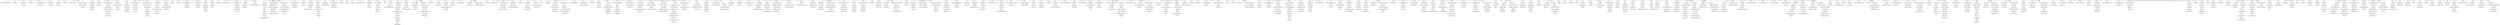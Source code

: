 digraph getAll {
graph[splines="ortho"];
Lista1[label="1",shape="box"];
elemento1[label="Anguiano Longoria y Blanco Asociados"];
Lista1->elemento1;
 elemento1->Lista1;
Lista2[label="2",shape="box"];
elemento2[label="Alcala BeltrÃ¡n S.A."];
Lista2->elemento2;
 elemento2->Lista2;
Lista1->Lista2;
Lista3[label="3",shape="box"];
Lista2->Lista3;
Lista4[label="4",shape="box"];
elemento3[label="Almanza Cavazos Hermanos"];
Lista4->elemento3;
 elemento3->Lista4;
elemento4[label="Alonso y JuÃ¡rez",];
elemento3->elemento4;
 elemento4->elemento3;Lista3->Lista4;
Lista5[label="5",shape="box"];
elemento5[label="Ayala y Esquivel"];
Lista5->elemento5;
 elemento5->Lista5;
Lista4->Lista5;
Lista6[label="6",shape="box"];
Lista5->Lista6;
elemento6[label="Anguiano Longoria y Blanco Asociados"];
Lista6->elemento6;
 elemento6->Lista6;
elemento7[label="Arenas Crespo S.A.",];
elemento6->elemento7;
 elemento7->elemento6;Lista5->Lista6;
Lista7[label="7",shape="box"];
elemento8[label="Almanza Cavazos Hermanos"];
Lista7->elemento8;
 elemento8->Lista7;
elemento9[label="Alonso y JuÃ¡rez",];
elemento8->elemento9;
 elemento9->elemento8;Lista6->Lista7;
Lista8[label="8",shape="box"];
elemento10[label="Alcala BeltrÃ¡n S.A."];
Lista8->elemento10;
 elemento10->Lista8;
elemento11[label="Apodaca y Almonte",];
elemento10->elemento11;
 elemento11->elemento10;Lista7->Lista8;
Lista9[label="9",shape="box"];
Lista8->Lista9;
Lista10[label="10",shape="box"];
elemento12[label="Ayala y Esquivel"];
Lista10->elemento12;
 elemento12->Lista10;
Lista9->Lista10;
Lista11[label="11",shape="box"];
elemento13[label="Almanza Cavazos Hermanos"];
Lista11->elemento13;
 elemento13->Lista11;
Lista10->Lista11;
Lista12[label="12",shape="box"];
Lista11->Lista12;
elemento14[label="Acosta Almaraz y RamÃ­rez Asociados"];
Lista12->elemento14;
 elemento14->Lista12;
Lista11->Lista12;
elemento15[label="Anguiano Longoria y Blanco Asociados",];
elemento14->elemento15;
 elemento15->elemento14;elemento16[label="Arroyo Almanza S.A.",];
elemento15->elemento16;
 elemento16->elemento15;Lista11->Lista12;
Lista13[label="13",shape="box"];
elemento17[label="Alcala BeltrÃ¡n S.A."];
Lista13->elemento17;
 elemento17->Lista13;
elemento18[label="Apodaca y Almonte",];
elemento17->elemento18;
 elemento18->elemento17;elemento19[label="Archuleta y Laboy",];
elemento18->elemento19;
 elemento19->elemento18;elemento20[label="Ayala y Esquivel",];
elemento19->elemento20;
 elemento20->elemento19;Lista12->Lista13;
Lista14[label="14",shape="box"];
elemento21[label="Alonso y JuÃ¡rez"];
Lista14->elemento21;
 elemento21->Lista14;
elemento22[label="Arenas Crespo S.A.",];
elemento21->elemento22;
 elemento22->elemento21;Lista13->Lista14;
Lista15[label="15",shape="box"];
Lista14->Lista15;
Lista16[label="16",shape="box"];
Lista15->Lista16;
elemento23[label="Abeyta JÃ¡quez y Samaniego Asociados"];
Lista16->elemento23;
 elemento23->Lista16;
elemento24[label="Aguilera y Sotelo",];
elemento23->elemento24;
 elemento24->elemento23;elemento25[label="AlarcÃ³n MenÃ©ndez e Hijos",];
elemento24->elemento25;
 elemento25->elemento24;Lista15->Lista16;
elemento26[label="Apodaca Camacho y Pedroza Asociados",];
elemento25->elemento26;
 elemento26->elemento25;elemento27[label="Arenas y Altamirano",];
elemento26->elemento27;
 elemento27->elemento26;elemento28[label="Arreola Abrego S.A.",];
elemento27->elemento28;
 elemento28->elemento27;elemento29[label="Atencio Carrasco S.L.",];
elemento28->elemento29;
 elemento29->elemento28;Lista15->Lista16;
Lista17[label="17",shape="box"];
elemento30[label="Alcala BeltrÃ¡n S.A."];
Lista17->elemento30;
 elemento30->Lista17;
Lista16->Lista17;
elemento31[label="Arevalo Lozano y Ãguilar Asociados",];
elemento30->elemento31;
 elemento31->elemento30;elemento32[label="Arriaga S.A.",];
elemento31->elemento32;
 elemento32->elemento31;elemento33[label="Ayala y Alvarado",];
elemento32->elemento33;
 elemento33->elemento32;Lista16->Lista17;
Lista18[label="18",shape="box"];
elemento34[label="Alba y Puga"];
Lista18->elemento34;
 elemento34->Lista18;
elemento35[label="Alvarado GirÃ³n S.L.",];
elemento34->elemento35;
 elemento35->elemento34;elemento36[label="Apodaca y Almonte",];
elemento35->elemento36;
 elemento36->elemento35;elemento37[label="Archuleta y Laboy",];
elemento36->elemento37;
 elemento37->elemento36;elemento38[label="Arroyo Almanza S.A.",];
elemento37->elemento38;
 elemento38->elemento37;Lista17->Lista18;
Lista19[label="19",shape="box"];
Lista18->Lista19;
elemento39[label="Anguiano Longoria y Blanco Asociados"];
Lista19->elemento39;
 elemento39->Lista19;
elemento40[label="Aparicio y Adorno",];
elemento39->elemento40;
 elemento40->elemento39;elemento41[label="Aponte JuÃ¡rez S.A.",];
elemento40->elemento41;
 elemento41->elemento40;elemento42[label="Arenas Crespo S.A.",];
elemento41->elemento42;
 elemento42->elemento41;elemento43[label="Armas y Romero",];
elemento42->elemento43;
 elemento43->elemento42;Lista18->Lista19;
Lista20[label="20",shape="box"];
Lista19->Lista20;
elemento44[label="Acosta Almaraz y RamÃ­rez Asociados"];
Lista20->elemento44;
 elemento44->Lista20;
Lista19->Lista20;
elemento45[label="Acosta Arreola y Garrido Asociados",];
elemento44->elemento45;
 elemento45->elemento44;elemento46[label="Almanza Cavazos Hermanos",];
elemento45->elemento46;
 elemento46->elemento45;elemento47[label="Alonso y JuÃ¡rez",];
elemento46->elemento47;
 elemento47->elemento46;elemento48[label="Altamirano Corona S.L.",];
elemento47->elemento48;
 elemento48->elemento47;elemento49[label="Arteaga e Hijos",];
elemento48->elemento49;
 elemento49->elemento48;elemento50[label="Ayala y Esquivel",];
elemento49->elemento50;
 elemento50->elemento49;Lista19->Lista20;
Lista21[label="21",shape="box"];
elemento51[label="Almanza Cavazos Hermanos"];
Lista21->elemento51;
 elemento51->Lista21;
elemento52[label="Alonso y JuÃ¡rez",];
elemento51->elemento52;
 elemento52->elemento51;elemento53[label="Apodaca y Almonte",];
elemento52->elemento53;
 elemento53->elemento52;Lista20->Lista21;
elemento54[label="Apodaca Camacho y Pedroza Asociados",];
elemento53->elemento54;
 elemento54->elemento53;elemento55[label="Aponte JuÃ¡rez S.A.",];
elemento54->elemento55;
 elemento55->elemento54;elemento56[label="Arenas Crespo S.A.",];
elemento55->elemento56;
 elemento56->elemento55;Lista20->Lista21;
Lista22[label="22",shape="box"];
elemento57[label="Alcala BeltrÃ¡n S.A."];
Lista22->elemento57;
 elemento57->Lista22;
elemento58[label="Altamirano Corona S.L.",];
elemento57->elemento58;
 elemento58->elemento57;Lista21->Lista22;
elemento59[label="Anguiano Longoria y Blanco Asociados",];
elemento58->elemento59;
 elemento59->elemento58;elemento60[label="Atencio Carrasco S.L.",];
elemento59->elemento60;
 elemento60->elemento59;Lista21->Lista22;
Lista23[label="23",shape="box"];
elemento61[label="Arteaga e Hijos"];
Lista23->elemento61;
 elemento61->Lista23;
Lista22->Lista23;
Lista24[label="24",shape="box"];
elemento62[label="Ayala y Esquivel"];
Lista24->elemento62;
 elemento62->Lista24;
Lista23->Lista24;
Lista25[label="25",shape="box"];
Lista24->Lista25;
elemento63[label="Acosta Almaraz y RamÃ­rez Asociados"];
Lista25->elemento63;
 elemento63->Lista25;
elemento64[label="Archuleta y Laboy",];
elemento63->elemento64;
 elemento64->elemento63;elemento65[label="Arroyo Almanza S.A.",];
elemento64->elemento65;
 elemento65->elemento64;Lista24->Lista25;
Lista26[label="26",shape="box"];
Lista25->Lista26;
elemento66[label="Baca Soria y Alvarez Asociados"];
Lista26->elemento66;
 elemento66->Lista26;
elemento67[label="Borrego LÃ³pez S.L.",];
elemento66->elemento67;
 elemento67->elemento66;elemento68[label="Bustos e Hijos",];
elemento67->elemento68;
 elemento68->elemento67;Lista25->Lista26;
Lista27[label="27",shape="box"];
elemento69[label="Badillo e Hijos"];
Lista27->elemento69;
 elemento69->Lista27;
elemento70[label="BarragÃ¡n y Adorno",];
elemento69->elemento70;
 elemento70->elemento69;elemento71[label="BenavÃ­dez y HolguÃ­n",];
elemento70->elemento71;
 elemento71->elemento70;elemento72[label="Briones Ocampo S.A.",];
elemento71->elemento72;
 elemento72->elemento71;elemento73[label="Bustos S.L.",];
elemento72->elemento73;
 elemento73->elemento72;Lista26->Lista27;
Lista28[label="28",shape="box"];
elemento74[label="Badillo y Montez"];
Lista28->elemento74;
 elemento74->Lista28;
elemento75[label="Barrientos y Rivera",];
elemento74->elemento75;
 elemento75->elemento74;elemento76[label="Bonilla S.L.",];
elemento75->elemento76;
 elemento76->elemento75;Lista27->Lista28;
Lista29[label="29",shape="box"];
elemento77[label="Bustos y LeÃ³n"];
Lista29->elemento77;
 elemento77->Lista29;
Lista28->Lista29;
Lista30[label="30",shape="box"];
elemento78[label="BÃ©tancourt Palacios Hermanos"];
Lista30->elemento78;
 elemento78->Lista30;
Lista29->Lista30;
Lista31[label="31",shape="box"];
Lista30->Lista31;
elemento79[label="Barajas Varela y Negrete Asociados"];
Lista31->elemento79;
 elemento79->Lista31;
elemento80[label="BarragÃ¡n y Adorno",];
elemento79->elemento80;
 elemento80->elemento79;elemento81[label="BaÃ±uelos y Peralta",];
elemento80->elemento81;
 elemento81->elemento80;elemento82[label="BeltrÃ¡n Sevilla e Hijos",];
elemento81->elemento82;
 elemento82->elemento81;elemento83[label="Bustos y LeÃ³n",];
elemento82->elemento83;
 elemento83->elemento82;Lista30->Lista31;
Lista32[label="32",shape="box"];
elemento84[label="Badillo e Hijos"];
Lista32->elemento84;
 elemento84->Lista32;
elemento85[label="Blanco Guardado S.A.",];
elemento84->elemento85;
 elemento85->elemento84;elemento86[label="Borrego LÃ³pez S.L.",];
elemento85->elemento86;
 elemento86->elemento85;Lista31->Lista32;
Lista33[label="33",shape="box"];
elemento87[label="Banda S.L."];
Lista33->elemento87;
 elemento87->Lista33;
Lista32->Lista33;
elemento88[label="BarragÃ¡n VelÃ¡squez y Perea Asociados",];
elemento87->elemento88;
 elemento88->elemento87;Lista32->Lista33;
Lista34[label="34",shape="box"];
elemento89[label="Badillo y Montez"];
Lista34->elemento89;
 elemento89->Lista34;
elemento90[label="Barrientos y Rivera",];
elemento89->elemento90;
 elemento90->elemento89;elemento91[label="Bonilla S.L.",];
elemento90->elemento91;
 elemento91->elemento90;elemento92[label="Burgos S.A.",];
elemento91->elemento92;
 elemento92->elemento91;elemento93[label="Bustos S.L.",];
elemento92->elemento93;
 elemento93->elemento92;elemento94[label="Bustos e Hijos",];
elemento93->elemento94;
 elemento94->elemento93;elemento95[label="BÃ¡ez y Anaya",];
elemento94->elemento95;
 elemento95->elemento94;elemento96[label="BÃ©tancourt Palacios Hermanos",];
elemento95->elemento96;
 elemento96->elemento95;Lista33->Lista34;
Lista35[label="35",shape="box"];
Lista34->Lista35;
elemento97[label="Baca MuÃ±iz y AlcÃ¡ntar Asociados"];
Lista35->elemento97;
 elemento97->Lista35;
Lista34->Lista35;
elemento98[label="Baca Soria y Alvarez Asociados",];
elemento97->elemento98;
 elemento98->elemento97;Lista34->Lista35;
elemento99[label="Becerra RendÃ³n y Blanco Asociados",];
elemento98->elemento99;
 elemento99->elemento98;elemento100[label="BenavÃ­dez y HolguÃ­n",];
elemento99->elemento100;
 elemento100->elemento99;elemento101[label="Briones Ocampo S.A.",];
elemento100->elemento101;
 elemento101->elemento100;Lista34->Lista35;
elemento102[label="Briones Carrero y Duran Asociados",];
elemento101->elemento102;
 elemento102->elemento101;Lista34->Lista35;
Lista36[label="36",shape="box"];
Lista35->Lista36;
elemento103[label="Baca Soria y Alvarez Asociados"];
Lista36->elemento103;
 elemento103->Lista36;
elemento104[label="Badillo y Montez",];
elemento103->elemento104;
 elemento104->elemento103;Lista35->Lista36;
elemento105[label="Barajas Varela y Negrete Asociados",];
elemento104->elemento105;
 elemento105->elemento104;Lista35->Lista36;
elemento106[label="Becerra RendÃ³n y Blanco Asociados",];
elemento105->elemento106;
 elemento106->elemento105;elemento107[label="BeltrÃ¡n Sevilla e Hijos",];
elemento106->elemento107;
 elemento107->elemento106;elemento108[label="BÃ¡ez y Anaya",];
elemento107->elemento108;
 elemento108->elemento107;Lista35->Lista36;
Lista37[label="37",shape="box"];
Lista36->Lista37;
elemento109[label="Baca MuÃ±iz y AlcÃ¡ntar Asociados"];
Lista37->elemento109;
 elemento109->Lista37;
elemento110[label="Barrientos y Rivera",];
elemento109->elemento110;
 elemento110->elemento109;elemento111[label="Briones Ocampo S.A.",];
elemento110->elemento111;
 elemento111->elemento110;Lista36->Lista37;
Lista38[label="38",shape="box"];
elemento112[label="BarragÃ¡n y Adorno"];
Lista38->elemento112;
 elemento112->Lista38;
elemento113[label="Bonilla S.L.",];
elemento112->elemento113;
 elemento113->elemento112;Lista37->Lista38;
Lista39[label="39",shape="box"];
elemento114[label="BaÃ±uelos y Peralta"];
Lista39->elemento114;
 elemento114->Lista39;
elemento115[label="BenavÃ­dez y HolguÃ­n",];
elemento114->elemento115;
 elemento115->elemento114;elemento116[label="Bustos y LeÃ³n",];
elemento115->elemento116;
 elemento116->elemento115;elemento117[label="BÃ©tancourt Palacios Hermanos",];
elemento116->elemento117;
 elemento117->elemento116;Lista38->Lista39;
Lista40[label="40",shape="box"];
elemento118[label="Badillo e Hijos"];
Lista40->elemento118;
 elemento118->Lista40;
elemento119[label="Banda S.L.",];
elemento118->elemento119;
 elemento119->elemento118;elemento120[label="Borrego LÃ³pez S.L.",];
elemento119->elemento120;
 elemento120->elemento119;Lista39->Lista40;
elemento121[label="Briones Carrero y Duran Asociados",];
elemento120->elemento121;
 elemento121->elemento120;elemento122[label="Burgos S.A.",];
elemento121->elemento122;
 elemento122->elemento121;elemento123[label="Bustos S.L.",];
elemento122->elemento123;
 elemento123->elemento122;elemento124[label="Bustos e Hijos",];
elemento123->elemento124;
 elemento124->elemento123;Lista39->Lista40;
Lista41[label="41",shape="box"];
elemento125[label="BarragÃ¡n y Adorno"];
Lista41->elemento125;
 elemento125->Lista41;
elemento126[label="BÃ©tancourt Palacios Hermanos",];
elemento125->elemento126;
 elemento126->elemento125;Lista40->Lista41;
Lista42[label="42",shape="box"];
Lista41->Lista42;
Lista43[label="43",shape="box"];
Lista42->Lista43;
elemento127[label="Baca Soria y Alvarez Asociados"];
Lista43->elemento127;
 elemento127->Lista43;
elemento128[label="Barrientos y Rivera",];
elemento127->elemento128;
 elemento128->elemento127;elemento129[label="BenavÃ­dez y HolguÃ­n",];
elemento128->elemento129;
 elemento129->elemento128;Lista42->Lista43;
Lista44[label="44",shape="box"];
elemento130[label="Bustos e Hijos"];
Lista44->elemento130;
 elemento130->Lista44;
Lista43->Lista44;
Lista45[label="45",shape="box"];
elemento131[label="Bustos y LeÃ³n"];
Lista45->elemento131;
 elemento131->Lista45;
Lista44->Lista45;
Lista46[label="46",shape="box"];
elemento132[label="Bustos e Hijos"];
Lista46->elemento132;
 elemento132->Lista46;
Lista45->Lista46;
Lista47[label="47",shape="box"];
elemento133[label="BÃ©tancourt Palacios Hermanos"];
Lista47->elemento133;
 elemento133->Lista47;
Lista46->Lista47;
Lista48[label="48",shape="box"];
elemento134[label="BenavÃ­dez y HolguÃ­n"];
Lista48->elemento134;
 elemento134->Lista48;
elemento135[label="Bustos S.L.",];
elemento134->elemento135;
 elemento135->elemento134;elemento136[label="Bustos y LeÃ³n",];
elemento135->elemento136;
 elemento136->elemento135;Lista47->Lista48;
Lista49[label="49",shape="box"];
Lista48->Lista49;
elemento137[label="Baca Soria y Alvarez Asociados"];
Lista49->elemento137;
 elemento137->Lista49;
elemento138[label="Badillo e Hijos",];
elemento137->elemento138;
 elemento138->elemento137;elemento139[label="BarragÃ¡n y Adorno",];
elemento138->elemento139;
 elemento139->elemento138;elemento140[label="Barrientos y Rivera",];
elemento139->elemento140;
 elemento140->elemento139;elemento141[label="Borrego LÃ³pez S.L.",];
elemento140->elemento141;
 elemento141->elemento140;Lista48->Lista49;
Lista50[label="50",shape="box"];
elemento142[label="Bonilla S.L."];
Lista50->elemento142;
 elemento142->Lista50;
Lista49->Lista50;
Lista51[label="51",shape="box"];
elemento143[label="Castillo SolÃ­s S.L."];
Lista51->elemento143;
 elemento143->Lista51;
elemento144[label="Corrales Mojica S.A.",];
elemento143->elemento144;
 elemento144->elemento143;Lista50->Lista51;
elemento145[label="CortÃ©s MenÃ©ndez y Rael Asociados",];
elemento144->elemento145;
 elemento145->elemento144;Lista50->Lista51;
Lista52[label="52",shape="box"];
elemento146[label="CalderÃ³n y Escalante"];
Lista52->elemento146;
 elemento146->Lista52;
elemento147[label="Camacho Verdugo S.A.",];
elemento146->elemento147;
 elemento147->elemento146;elemento148[label="Carrasco y Villareal",];
elemento147->elemento148;
 elemento148->elemento147;elemento149[label="Castro y HernÃ¡ndez",];
elemento148->elemento149;
 elemento149->elemento148;Lista51->Lista52;
elemento150[label="ChacÃ³n MuÃ±iz y Sevilla Asociados",];
elemento149->elemento150;
 elemento150->elemento149;elemento151[label="ColÃ³n y Moreno",];
elemento150->elemento151;
 elemento151->elemento150;elemento152[label="Cornejo y Paredes",];
elemento151->elemento152;
 elemento152->elemento151;elemento153[label="Cotto Delapaz Hermanos",];
elemento152->elemento153;
 elemento153->elemento152;elemento154[label="Cuellar Hermanos",];
elemento153->elemento154;
 elemento154->elemento153;elemento155[label="Curiel S.A.",];
elemento154->elemento155;
 elemento155->elemento154;elemento156[label="CÃ³rdova y HenrÃ­quez",];
elemento155->elemento156;
 elemento156->elemento155;Lista51->Lista52;
Lista53[label="53",shape="box"];
elemento157[label="Ceballos e Hijos"];
Lista53->elemento157;
 elemento157->Lista53;
elemento158[label="ChÃ¡vez y Nava",];
elemento157->elemento158;
 elemento158->elemento157;elemento159[label="CintrÃ³n Carrero S.L.",];
elemento158->elemento159;
 elemento159->elemento158;Lista52->Lista53;
elemento160[label="Cornejo LÃ³pez y Orta Asociados",];
elemento159->elemento160;
 elemento160->elemento159;Lista52->Lista53;
Lista54[label="54",shape="box"];
elemento161[label="Carrillo Amaya Hermanos"];
Lista54->elemento161;
 elemento161->Lista54;
elemento162[label="Contreras VillaseÃ±or S.L.",];
elemento161->elemento162;
 elemento162->elemento161;elemento163[label="Corona y Vallejo",];
elemento162->elemento163;
 elemento163->elemento162;elemento164[label="Cruz Pedroza e Hijos",];
elemento163->elemento164;
 elemento164->elemento163;Lista53->Lista54;
Lista55[label="55",shape="box"];
elemento165[label="Cabrera Barrios e Hijos"];
Lista55->elemento165;
 elemento165->Lista55;
Lista54->Lista55;
elemento166[label="Cadena ColÃ³n y Olivo Asociados",];
elemento165->elemento166;
 elemento166->elemento165;elemento167[label="Carrasquillo y Casanova",];
elemento166->elemento167;
 elemento167->elemento166;elemento168[label="CintrÃ³n y Pantoja",];
elemento167->elemento168;
 elemento168->elemento167;Lista54->Lista55;
elemento169[label="Corrales Noriega y Montenegro Asociados",];
elemento168->elemento169;
 elemento169->elemento168;elemento170[label="Crespo Alonzo e Hijos",];
elemento169->elemento170;
 elemento170->elemento169;elemento171[label="Cuellar Garza Hermanos",];
elemento170->elemento171;
 elemento171->elemento170;Lista54->Lista55;
Lista56[label="56",shape="box"];
elemento172[label="Camacho Verdugo S.A."];
Lista56->elemento172;
 elemento172->Lista56;
Lista55->Lista56;
Lista57[label="57",shape="box"];
elemento173[label="Corrales Mojica S.A."];
Lista57->elemento173;
 elemento173->Lista57;
elemento174[label="Cotto Delapaz Hermanos",];
elemento173->elemento174;
 elemento174->elemento173;Lista56->Lista57;
Lista58[label="58",shape="box"];
elemento175[label="Carrasquillo y Casanova"];
Lista58->elemento175;
 elemento175->Lista58;
elemento176[label="ColÃ³n y Moreno",];
elemento175->elemento176;
 elemento176->elemento175;Lista57->Lista58;
elemento177[label="Corrales Noriega y Montenegro Asociados",];
elemento176->elemento177;
 elemento177->elemento176;elemento178[label="Crespo Alonzo e Hijos",];
elemento177->elemento178;
 elemento178->elemento177;Lista57->Lista58;
Lista59[label="59",shape="box"];
elemento179[label="ChÃ¡vez y Nava"];
Lista59->elemento179;
 elemento179->Lista59;
elemento180[label="CintrÃ³n Carrero S.L.",];
elemento179->elemento180;
 elemento180->elemento179;Lista58->Lista59;
Lista60[label="60",shape="box"];
Lista59->Lista60;
elemento181[label="Cadena ColÃ³n y Olivo Asociados"];
Lista60->elemento181;
 elemento181->Lista60;
Lista59->Lista60;
Lista61[label="61",shape="box"];
elemento182[label="CintrÃ³n Carrero S.L."];
Lista61->elemento182;
 elemento182->Lista61;
elemento183[label="Corrales Mojica S.A.",];
elemento182->elemento183;
 elemento183->elemento182;Lista60->Lista61;
Lista62[label="62",shape="box"];
Lista61->Lista62;
elemento184[label="Cadena ColÃ³n y Olivo Asociados"];
Lista62->elemento184;
 elemento184->Lista62;
Lista61->Lista62;
elemento185[label="Corrales Noriega y Montenegro Asociados",];
elemento184->elemento185;
 elemento185->elemento184;Lista61->Lista62;
Lista63[label="63",shape="box"];
elemento186[label="ColÃ³n y Moreno"];
Lista63->elemento186;
 elemento186->Lista63;
Lista62->Lista63;
Lista64[label="64",shape="box"];
Lista63->Lista64;
Lista65[label="65",shape="box"];
elemento187[label="Cotto Delapaz Hermanos"];
Lista65->elemento187;
 elemento187->Lista65;
Lista64->Lista65;
Lista66[label="66",shape="box"];
Lista65->Lista66;
elemento188[label="Cadena ColÃ³n y Olivo Asociados"];
Lista66->elemento188;
 elemento188->Lista66;
elemento189[label="Camacho Verdugo S.A.",];
elemento188->elemento189;
 elemento189->elemento188;elemento190[label="Carrasco y Villareal",];
elemento189->elemento190;
 elemento190->elemento189;Lista65->Lista66;
elemento191[label="Cornejo LÃ³pez y Orta Asociados",];
elemento190->elemento191;
 elemento191->elemento190;Lista65->Lista66;
Lista67[label="67",shape="box"];
elemento192[label="Cabrera Barrios e Hijos"];
Lista67->elemento192;
 elemento192->Lista67;
elemento193[label="CintrÃ³n Carrero S.L.",];
elemento192->elemento193;
 elemento193->elemento192;Lista66->Lista67;
elemento194[label="Corrales Noriega y Montenegro Asociados",];
elemento193->elemento194;
 elemento194->elemento193;Lista66->Lista67;
Lista68[label="68",shape="box"];
elemento195[label="Castro y HernÃ¡ndez"];
Lista68->elemento195;
 elemento195->Lista68;
Lista67->Lista68;
Lista69[label="69",shape="box"];
elemento196[label="Carrasquillo y Casanova"];
Lista69->elemento196;
 elemento196->Lista69;
elemento197[label="ColÃ³n y Moreno",];
elemento196->elemento197;
 elemento197->elemento196;elemento198[label="Corrales Mojica S.A.",];
elemento197->elemento198;
 elemento198->elemento197;elemento199[label="Cotto Delapaz Hermanos",];
elemento198->elemento199;
 elemento199->elemento198;Lista68->Lista69;
Lista70[label="70",shape="box"];
elemento200[label="ChÃ¡vez y Nava"];
Lista70->elemento200;
 elemento200->Lista70;
Lista69->Lista70;
elemento201[label="CortÃ©s MenÃ©ndez y Rael Asociados",];
elemento200->elemento201;
 elemento201->elemento200;elemento202[label="Crespo Alonzo e Hijos",];
elemento201->elemento202;
 elemento202->elemento201;Lista69->Lista70;
Lista71[label="71",shape="box"];
elemento203[label="ColÃ³n y Moreno"];
Lista71->elemento203;
 elemento203->Lista71;
Lista70->Lista71;
Lista72[label="72",shape="box"];
elemento204[label="Camacho Verdugo S.A."];
Lista72->elemento204;
 elemento204->Lista72;
Lista71->Lista72;
Lista73[label="73",shape="box"];
elemento205[label="Carrasco y Villareal"];
Lista73->elemento205;
 elemento205->Lista73;
elemento206[label="Carrasquillo y Casanova",];
elemento205->elemento206;
 elemento206->elemento205;Lista72->Lista73;
elemento207[label="Cornejo LÃ³pez y Orta Asociados",];
elemento206->elemento207;
 elemento207->elemento206;elemento208[label="Corrales Mojica S.A.",];
elemento207->elemento208;
 elemento208->elemento207;elemento209[label="Cotto Delapaz Hermanos",];
elemento208->elemento209;
 elemento209->elemento208;Lista72->Lista73;
Lista74[label="74",shape="box"];
Lista73->Lista74;
elemento210[label="Cadena ColÃ³n y Olivo Asociados"];
Lista74->elemento210;
 elemento210->Lista74;
elemento211[label="ChÃ¡vez y Nava",];
elemento210->elemento211;
 elemento211->elemento210;elemento212[label="CintrÃ³n Carrero S.L.",];
elemento211->elemento212;
 elemento212->elemento211;Lista73->Lista74;
elemento213[label="Corrales Noriega y Montenegro Asociados",];
elemento212->elemento213;
 elemento213->elemento212;Lista73->Lista74;
elemento214[label="CortÃ©s MenÃ©ndez y Rael Asociados",];
elemento213->elemento214;
 elemento214->elemento213;elemento215[label="Crespo Alonzo e Hijos",];
elemento214->elemento215;
 elemento215->elemento214;Lista73->Lista74;
Lista75[label="75",shape="box"];
Lista74->Lista75;
Lista76[label="76",shape="box"];
elemento216[label="Delatorre Venegas Hermanos"];
Lista76->elemento216;
 elemento216->Lista76;
Lista75->Lista76;
Lista77[label="77",shape="box"];
elemento217[label="DomÃ­nquez Pagan Hermanos"];
Lista77->elemento217;
 elemento217->Lista77;
Lista76->Lista77;
elemento218[label="Duran GÃ³mez y Ulibarri Asociados",];
elemento217->elemento218;
 elemento218->elemento217;Lista76->Lista77;
Lista78[label="78",shape="box"];
elemento219[label="Duran Varela e Hijos"];
Lista78->elemento219;
 elemento219->Lista78;
Lista77->Lista78;
Lista79[label="79",shape="box"];
elemento220[label="Delagarza y Marrero"];
Lista79->elemento220;
 elemento220->Lista79;
elemento221[label="Delapaz y Lira",];
elemento220->elemento221;
 elemento221->elemento220;elemento222[label="Delapaz y Puga",];
elemento221->elemento222;
 elemento222->elemento221;Lista78->Lista79;
Lista80[label="80",shape="box"];
Lista79->Lista80;
Lista81[label="81",shape="box"];
elemento223[label="DelacrÃºz S.A."];
Lista81->elemento223;
 elemento223->Lista81;
elemento224[label="Delagarza y Marrero",];
elemento223->elemento224;
 elemento224->elemento223;Lista80->Lista81;
elemento225[label="DomÃ­nguez Aguilera y UrÃ­as Asociados",];
elemento224->elemento225;
 elemento225->elemento224;elemento226[label="DueÃ±as y Delafuente",];
elemento225->elemento226;
 elemento226->elemento225;elemento227[label="Duran Esquivel e Hijos",];
elemento226->elemento227;
 elemento227->elemento226;elemento228[label="de Anda Becerra S.L.",];
elemento227->elemento228;
 elemento228->elemento227;Lista80->Lista81;
Lista82[label="82",shape="box"];
Lista81->Lista82;
elemento229[label="DelacrÃºz Grijalva y Valenzuela Asociados"];
Lista82->elemento229;
 elemento229->Lista82;
elemento230[label="Delapaz y Lira",];
elemento229->elemento230;
 elemento230->elemento229;elemento231[label="Delapaz y Puga",];
elemento230->elemento231;
 elemento231->elemento230;elemento232[label="DeleÃ³n y BeltrÃ¡n",];
elemento231->elemento232;
 elemento232->elemento231;elemento233[label="Delgadillo Cardenas S.A.",];
elemento232->elemento233;
 elemento233->elemento232;elemento234[label="Delgadillo y Alaniz",];
elemento233->elemento234;
 elemento234->elemento233;Lista81->Lista82;
Lista83[label="83",shape="box"];
Lista82->Lista83;
elemento235[label="Delafuente Delao y Navarro Asociados"];
Lista83->elemento235;
 elemento235->Lista83;
Lista82->Lista83;
elemento236[label="Duran GÃ³mez y Ulibarri Asociados",];
elemento235->elemento236;
 elemento236->elemento235;elemento237[label="DÃ¡vila TerÃ¡n S.A.",];
elemento236->elemento237;
 elemento237->elemento236;Lista82->Lista83;
Lista84[label="84",shape="box"];
elemento238[label="Delapaz Arevalo Hermanos"];
Lista84->elemento238;
 elemento238->Lista84;
elemento239[label="Delatorre Venegas Hermanos",];
elemento238->elemento239;
 elemento239->elemento238;elemento240[label="Delgadillo y Haro",];
elemento239->elemento240;
 elemento240->elemento239;Lista83->Lista84;
elemento241[label="DomÃ­nquez AlarcÃ³n y Barela Asociados",];
elemento240->elemento241;
 elemento241->elemento240;elemento242[label="Duran y Paredes",];
elemento241->elemento242;
 elemento242->elemento241;Lista83->Lista84;
Lista85[label="85",shape="box"];
elemento243[label="DomÃ­nquez Pagan Hermanos"];
Lista85->elemento243;
 elemento243->Lista85;
Lista84->Lista85;
elemento244[label="DueÃ±as Esquivel y Morales Asociados",];
elemento243->elemento244;
 elemento244->elemento243;elemento245[label="Duran Varela e Hijos",];
elemento244->elemento245;
 elemento245->elemento244;Lista84->Lista85;
elemento246[label="DÃ¡vila Acevedo y Parra Asociados",];
elemento245->elemento246;
 elemento246->elemento245;Lista84->Lista85;
Lista86[label="86",shape="box"];
elemento247[label="Delagarza y Marrero"];
Lista86->elemento247;
 elemento247->Lista86;
Lista85->Lista86;
elemento248[label="Delarosa Centeno y Ferrer Asociados",];
elemento247->elemento248;
 elemento248->elemento247;elemento249[label="Delgadillo y Sanches",];
elemento248->elemento249;
 elemento249->elemento248;Lista85->Lista86;
elemento250[label="DueÃ±as Ponce y Molina Asociados",];
elemento249->elemento250;
 elemento250->elemento249;Lista85->Lista86;
elemento251[label="Duran GÃ³mez y Ulibarri Asociados",];
elemento250->elemento251;
 elemento251->elemento250;Lista85->Lista86;
Lista87[label="87",shape="box"];
elemento252[label="DelacrÃºz S.A."];
Lista87->elemento252;
 elemento252->Lista87;
Lista86->Lista87;
elemento253[label="Delafuente Delao y Navarro Asociados",];
elemento252->elemento253;
 elemento253->elemento252;elemento254[label="Delapaz Arevalo Hermanos",];
elemento253->elemento254;
 elemento254->elemento253;elemento255[label="Delapaz Peralta Hermanos",];
elemento254->elemento255;
 elemento255->elemento254;elemento256[label="Delapaz y Puga",];
elemento255->elemento256;
 elemento256->elemento255;elemento257[label="DomÃ­nquez Pagan Hermanos",];
elemento256->elemento257;
 elemento257->elemento256;Lista86->Lista87;
elemento258[label="DomÃ­nquez AlarcÃ³n y Barela Asociados",];
elemento257->elemento258;
 elemento258->elemento257;elemento259[label="Duran Esquivel e Hijos",];
elemento258->elemento259;
 elemento259->elemento258;Lista86->Lista87;
elemento260[label="DÃ¡vila Acevedo y Parra Asociados",];
elemento259->elemento260;
 elemento260->elemento259;elemento261[label="de Anda Becerra S.L.",];
elemento260->elemento261;
 elemento261->elemento260;Lista86->Lista87;
Lista88[label="88",shape="box"];
Lista87->Lista88;
elemento262[label="DelacrÃºz Grijalva y Valenzuela Asociados"];
Lista88->elemento262;
 elemento262->Lista88;
elemento263[label="Delgadillo y Alaniz",];
elemento262->elemento263;
 elemento263->elemento262;Lista87->Lista88;
elemento264[label="DueÃ±as Esquivel y Morales Asociados",];
elemento263->elemento264;
 elemento264->elemento263;elemento265[label="DÃ¡vila TerÃ¡n S.A.",];
elemento264->elemento265;
 elemento265->elemento264;Lista87->Lista88;
Lista89[label="89",shape="box"];
elemento266[label="Delapaz y Lira"];
Lista89->elemento266;
 elemento266->Lista89;
elemento267[label="Delatorre Venegas Hermanos",];
elemento266->elemento267;
 elemento267->elemento266;Lista88->Lista89;
elemento268[label="DomÃ­nguez Aguilera y UrÃ­as Asociados",];
elemento267->elemento268;
 elemento268->elemento267;elemento269[label="Duran Varela e Hijos",];
elemento268->elemento269;
 elemento269->elemento268;Lista88->Lista89;
Lista90[label="90",shape="box"];
elemento270[label="DeleÃ³n y BeltrÃ¡n"];
Lista90->elemento270;
 elemento270->Lista90;
elemento271[label="Delgadillo Cardenas S.A.",];
elemento270->elemento271;
 elemento271->elemento270;elemento272[label="Delgadillo y Haro",];
elemento271->elemento272;
 elemento272->elemento271;elemento273[label="DueÃ±as y Delafuente",];
elemento272->elemento273;
 elemento273->elemento272;elemento274[label="Duran y Paredes",];
elemento273->elemento274;
 elemento274->elemento273;Lista89->Lista90;
Lista91[label="91",shape="box"];
elemento275[label="Delatorre Venegas Hermanos"];
Lista91->elemento275;
 elemento275->Lista91;
Lista90->Lista91;
elemento276[label="Duran GÃ³mez y Ulibarri Asociados",];
elemento275->elemento276;
 elemento276->elemento275;Lista90->Lista91;
Lista92[label="92",shape="box"];
elemento277[label="Delapaz y Lira"];
Lista92->elemento277;
 elemento277->Lista92;
elemento278[label="Delapaz y Puga",];
elemento277->elemento278;
 elemento278->elemento277;Lista91->Lista92;
elemento279[label="DomÃ­nquez AlarcÃ³n y Barela Asociados",];
elemento278->elemento279;
 elemento279->elemento278;Lista91->Lista92;
elemento280[label="DueÃ±as Esquivel y Morales Asociados",];
elemento279->elemento280;
 elemento280->elemento279;Lista91->Lista92;
Lista93[label="93",shape="box"];
elemento281[label="DomÃ­nquez Pagan Hermanos"];
Lista93->elemento281;
 elemento281->Lista93;
elemento282[label="de Anda Becerra S.L.",];
elemento281->elemento282;
 elemento282->elemento281;Lista92->Lista93;
Lista94[label="94",shape="box"];
elemento283[label="Duran Varela e Hijos"];
Lista94->elemento283;
 elemento283->Lista94;
elemento284[label="Duran y Paredes",];
elemento283->elemento284;
 elemento284->elemento283;Lista93->Lista94;
Lista95[label="95",shape="box"];
Lista94->Lista95;
elemento285[label="DelacrÃºz Grijalva y Valenzuela Asociados"];
Lista95->elemento285;
 elemento285->Lista95;
elemento286[label="Delagarza y Marrero",];
elemento285->elemento286;
 elemento286->elemento285;Lista94->Lista95;
Lista96[label="96",shape="box"];
elemento287[label="Delagarza y Marrero"];
Lista96->elemento287;
 elemento287->Lista96;
elemento288[label="Delapaz Arevalo Hermanos",];
elemento287->elemento288;
 elemento288->elemento287;elemento289[label="Delgadillo y Alaniz",];
elemento288->elemento289;
 elemento289->elemento288;Lista95->Lista96;
elemento290[label="DueÃ±as Esquivel y Morales Asociados",];
elemento289->elemento290;
 elemento290->elemento289;Lista95->Lista96;
Lista97[label="97",shape="box"];
elemento291[label="Delapaz y Lira"];
Lista97->elemento291;
 elemento291->Lista97;
elemento292[label="Duran Esquivel e Hijos",];
elemento291->elemento292;
 elemento292->elemento291;elemento293[label="Duran Varela e Hijos",];
elemento292->elemento293;
 elemento293->elemento292;elemento294[label="Duran y Paredes",];
elemento293->elemento294;
 elemento294->elemento293;Lista96->Lista97;
elemento295[label="DÃ¡vila Acevedo y Parra Asociados",];
elemento294->elemento295;
 elemento295->elemento294;Lista96->Lista97;
Lista98[label="98",shape="box"];
Lista97->Lista98;
elemento296[label="DelacrÃºz Grijalva y Valenzuela Asociados"];
Lista98->elemento296;
 elemento296->Lista98;
Lista97->Lista98;
elemento297[label="Delafuente Delao y Navarro Asociados",];
elemento296->elemento297;
 elemento297->elemento296;elemento298[label="Delatorre Venegas Hermanos",];
elemento297->elemento298;
 elemento298->elemento297;elemento299[label="DomÃ­nquez Pagan Hermanos",];
elemento298->elemento299;
 elemento299->elemento298;elemento300[label="de Anda Becerra S.L.",];
elemento299->elemento300;
 elemento300->elemento299;Lista97->Lista98;
Lista99[label="99",shape="box"];
elemento301[label="Delapaz y Puga"];
Lista99->elemento301;
 elemento301->Lista99;
Lista98->Lista99;
elemento302[label="DomÃ­nguez Aguilera y UrÃ­as Asociados",];
elemento301->elemento302;
 elemento302->elemento301;Lista98->Lista99;
elemento303[label="Duran GÃ³mez y Ulibarri Asociados",];
elemento302->elemento303;
 elemento303->elemento302;Lista98->Lista99;
Lista100[label="100",shape="box"];
elemento304[label="DelacrÃºz S.A."];
Lista100->elemento304;
 elemento304->Lista100;
Lista99->Lista100;
elemento305[label="DomÃ­nquez AlarcÃ³n y Barela Asociados",];
elemento304->elemento305;
 elemento305->elemento304;Lista99->Lista100;
Lista101[label="101",shape="box"];
elemento306[label="Escamilla Pichardo S.L."];
Lista101->elemento306;
 elemento306->Lista101;
Lista100->Lista101;
elemento307[label="Espinoza Ceja y Villa Asociados",];
elemento306->elemento307;
 elemento307->elemento306;elemento308[label="Esquivel y CarreÃ³n",];
elemento307->elemento308;
 elemento308->elemento307;Lista100->Lista101;
Lista102[label="102",shape="box"];
elemento309[label="Elizondo y Guardado"];
Lista102->elemento309;
 elemento309->Lista102;
elemento310[label="Espino y Tejada",];
elemento309->elemento310;
 elemento310->elemento309;elemento311[label="Espinosa y Sotelo",];
elemento310->elemento311;
 elemento311->elemento310;elemento312[label="Espinoza y Zambrano",];
elemento311->elemento312;
 elemento312->elemento311;Lista101->Lista102;
Lista103[label="103",shape="box"];
Lista102->Lista103;
elemento313[label="EchevarrÃ­a Varela y Rivera Asociados"];
Lista103->elemento313;
 elemento313->Lista103;
Lista102->Lista103;
elemento314[label="Escalante GirÃ³n y Blanco Asociados",];
elemento313->elemento314;
 elemento314->elemento313;Lista102->Lista103;
elemento315[label="Escobar BÃ©tancourt y GÃ³mez Asociados",];
elemento314->elemento315;
 elemento315->elemento314;elemento316[label="Espino Castro S.A.",];
elemento315->elemento316;
 elemento316->elemento315;Lista102->Lista103;
elemento317[label="Estrada DÃ¡vila y Partida Asociados",];
elemento316->elemento317;
 elemento317->elemento316;Lista102->Lista103;
Lista104[label="104",shape="box"];
Lista103->Lista104;
elemento318[label="EchevarrÃ­a MenÃ©ndez y YÃ¡Ã±ez Asociados"];
Lista104->elemento318;
 elemento318->Lista104;
elemento319[label="Escalante y Robledo",];
elemento318->elemento319;
 elemento319->elemento318;elemento320[label="Espino Ojeda Hermanos",];
elemento319->elemento320;
 elemento320->elemento319;elemento321[label="Espinosa Paredes e Hijos",];
elemento320->elemento321;
 elemento321->elemento320;elemento322[label="Espinoza y Alvarez",];
elemento321->elemento322;
 elemento322->elemento321;Lista103->Lista104;
Lista105[label="105",shape="box"];
elemento323[label="Esparza y Monroy"];
Lista105->elemento323;
 elemento323->Lista105;
elemento324[label="Esparza y Vera",];
elemento323->elemento324;
 elemento324->elemento323;elemento325[label="Espinosa y Delao",];
elemento324->elemento325;
 elemento325->elemento324;elemento326[label="Esquibel y Lemus",];
elemento325->elemento326;
 elemento326->elemento325;elemento327[label="Esquivel y Rojas",];
elemento326->elemento327;
 elemento327->elemento326;Lista104->Lista105;
Lista106[label="106",shape="box"];
Lista105->Lista106;
elemento328[label="EchevarrÃ­a Varela y Rivera Asociados"];
Lista106->elemento328;
 elemento328->Lista106;
elemento329[label="Esparza y Vera",];
elemento328->elemento329;
 elemento329->elemento328;elemento330[label="Espinosa y Delao",];
elemento329->elemento330;
 elemento330->elemento329;elemento331[label="Espinoza y Zambrano",];
elemento330->elemento331;
 elemento331->elemento330;elemento332[label="Esquivel y Rojas",];
elemento331->elemento332;
 elemento332->elemento331;Lista105->Lista106;
Lista107[label="107",shape="box"];
elemento333[label="Espino y Tejada"];
Lista107->elemento333;
 elemento333->Lista107;
Lista106->Lista107;
Lista108[label="108",shape="box"];
elemento334[label="Escamilla Pichardo S.L."];
Lista108->elemento334;
 elemento334->Lista108;
elemento335[label="Espinosa Paredes e Hijos",];
elemento334->elemento335;
 elemento335->elemento334;elemento336[label="Espinoza y Alvarez",];
elemento335->elemento336;
 elemento336->elemento335;Lista107->Lista108;
Lista109[label="109",shape="box"];
elemento337[label="Espino Castro S.A."];
Lista109->elemento337;
 elemento337->Lista109;
elemento338[label="Esquibel y Lemus",];
elemento337->elemento338;
 elemento338->elemento337;elemento339[label="Esquivel y CarreÃ³n",];
elemento338->elemento339;
 elemento339->elemento338;Lista108->Lista109;
Lista110[label="110",shape="box"];
Lista109->Lista110;
elemento340[label="EchevarrÃ­a MenÃ©ndez y YÃ¡Ã±ez Asociados"];
Lista110->elemento340;
 elemento340->Lista110;
elemento341[label="Esparza y Monroy",];
elemento340->elemento341;
 elemento341->elemento340;elemento342[label="Espino Ojeda Hermanos",];
elemento341->elemento342;
 elemento342->elemento341;elemento343[label="Espinosa y Sotelo",];
elemento342->elemento343;
 elemento343->elemento342;Lista109->Lista110;
elemento344[label="Estrada DÃ¡vila y Partida Asociados",];
elemento343->elemento344;
 elemento344->elemento343;Lista109->Lista110;
Lista111[label="111",shape="box"];
elemento345[label="Espino y Tejada"];
Lista111->elemento345;
 elemento345->Lista111;
elemento346[label="Espinoza y Alvarez",];
elemento345->elemento346;
 elemento346->elemento345;Lista110->Lista111;
Lista112[label="112",shape="box"];
elemento347[label="Escamilla Pichardo S.L."];
Lista112->elemento347;
 elemento347->Lista112;
elemento348[label="Esparza y Monroy",];
elemento347->elemento348;
 elemento348->elemento347;elemento349[label="Espinosa y Delao",];
elemento348->elemento349;
 elemento349->elemento348;elemento350[label="Esquibel y Lemus",];
elemento349->elemento350;
 elemento350->elemento349;Lista111->Lista112;
Lista113[label="113",shape="box"];
Lista112->Lista113;
elemento351[label="Escalante GirÃ³n y Blanco Asociados"];
Lista113->elemento351;
 elemento351->Lista113;
Lista112->Lista113;
elemento352[label="Espinoza Ceja y Villa Asociados",];
elemento351->elemento352;
 elemento352->elemento351;Lista112->Lista113;
elemento353[label="Estrada DÃ¡vila y Partida Asociados",];
elemento352->elemento353;
 elemento353->elemento352;Lista112->Lista113;
Lista114[label="114",shape="box"];
Lista113->Lista114;
elemento354[label="EchevarrÃ­a MenÃ©ndez y YÃ¡Ã±ez Asociados"];
Lista114->elemento354;
 elemento354->Lista114;
Lista113->Lista114;
elemento355[label="EchevarrÃ­a Varela y Rivera Asociados",];
elemento354->elemento355;
 elemento355->elemento354;elemento356[label="Esparza y Vera",];
elemento355->elemento356;
 elemento356->elemento355;elemento357[label="Espinosa y Sotelo",];
elemento356->elemento357;
 elemento357->elemento356;elemento358[label="Esquivel y Rojas",];
elemento357->elemento358;
 elemento358->elemento357;Lista113->Lista114;
Lista115[label="115",shape="box"];
elemento359[label="Espino Castro S.A."];
Lista115->elemento359;
 elemento359->Lista115;
elemento360[label="Espino Ojeda Hermanos",];
elemento359->elemento360;
 elemento360->elemento359;elemento361[label="Espinosa Paredes e Hijos",];
elemento360->elemento361;
 elemento361->elemento360;elemento362[label="Espinoza y Zambrano",];
elemento361->elemento362;
 elemento362->elemento361;elemento363[label="Esquivel y CarreÃ³n",];
elemento362->elemento363;
 elemento363->elemento362;Lista114->Lista115;
Lista116[label="116",shape="box"];
Lista115->Lista116;
elemento364[label="EchevarrÃ­a MenÃ©ndez y YÃ¡Ã±ez Asociados"];
Lista116->elemento364;
 elemento364->Lista116;
elemento365[label="Espino Castro S.A.",];
elemento364->elemento365;
 elemento365->elemento364;elemento366[label="Esquibel y Lemus",];
elemento365->elemento366;
 elemento366->elemento365;Lista115->Lista116;
Lista117[label="117",shape="box"];
elemento367[label="Espinosa y Sotelo"];
Lista117->elemento367;
 elemento367->Lista117;
elemento368[label="Espinoza y Alvarez",];
elemento367->elemento368;
 elemento368->elemento367;Lista116->Lista117;
Lista118[label="118",shape="box"];
elemento369[label="Espinosa Paredes e Hijos"];
Lista118->elemento369;
 elemento369->Lista118;
elemento370[label="Esquivel y Rojas",];
elemento369->elemento370;
 elemento370->elemento369;Lista117->Lista118;
elemento371[label="Estrada DÃ¡vila y Partida Asociados",];
elemento370->elemento371;
 elemento371->elemento370;Lista117->Lista118;
Lista119[label="119",shape="box"];
elemento372[label="Escamilla Pichardo S.L."];
Lista119->elemento372;
 elemento372->Lista119;
elemento373[label="Esparza y Monroy",];
elemento372->elemento373;
 elemento373->elemento372;elemento374[label="Esparza y Vera",];
elemento373->elemento374;
 elemento374->elemento373;elemento375[label="Espino Ojeda Hermanos",];
elemento374->elemento375;
 elemento375->elemento374;Lista118->Lista119;
Lista120[label="120",shape="box"];
Lista119->Lista120;
elemento376[label="EchevarrÃ­a Varela y Rivera Asociados"];
Lista120->elemento376;
 elemento376->Lista120;
Lista119->Lista120;
Lista121[label="121",shape="box"];
elemento377[label="Esparza y Vera"];
Lista121->elemento377;
 elemento377->Lista121;
elemento378[label="Espinosa y Delao",];
elemento377->elemento378;
 elemento378->elemento377;elemento379[label="Esquibel y Lemus",];
elemento378->elemento379;
 elemento379->elemento378;elemento380[label="Esquivel y Rojas",];
elemento379->elemento380;
 elemento380->elemento379;Lista120->Lista121;
elemento381[label="Estrada DÃ¡vila y Partida Asociados",];
elemento380->elemento381;
 elemento381->elemento380;Lista120->Lista121;
Lista122[label="122",shape="box"];
Lista121->Lista122;
elemento382[label="EchevarrÃ­a MenÃ©ndez y YÃ¡Ã±ez Asociados"];
Lista122->elemento382;
 elemento382->Lista122;
elemento383[label="Escamilla Pichardo S.L.",];
elemento382->elemento383;
 elemento383->elemento382;Lista121->Lista122;
Lista123[label="123",shape="box"];
Lista122->Lista123;
elemento384[label="EchevarrÃ­a Varela y Rivera Asociados"];
Lista123->elemento384;
 elemento384->Lista123;
elemento385[label="Espino Ojeda Hermanos",];
elemento384->elemento385;
 elemento385->elemento384;Lista122->Lista123;
Lista124[label="124",shape="box"];
elemento386[label="Esparza y Monroy"];
Lista124->elemento386;
 elemento386->Lista124;
elemento387[label="Espino Castro S.A.",];
elemento386->elemento387;
 elemento387->elemento386;elemento388[label="Espinoza y Alvarez",];
elemento387->elemento388;
 elemento388->elemento387;Lista123->Lista124;
Lista125[label="125",shape="box"];
elemento389[label="Espinosa Paredes e Hijos"];
Lista125->elemento389;
 elemento389->Lista125;
elemento390[label="Espinosa y Sotelo",];
elemento389->elemento390;
 elemento390->elemento389;elemento391[label="Espinoza y Zambrano",];
elemento390->elemento391;
 elemento391->elemento390;Lista124->Lista125;
Lista126[label="126",shape="box"];
elemento392[label="Figueroa Serna S.L."];
Lista126->elemento392;
 elemento392->Lista126;
Lista125->Lista126;
Lista127[label="127",shape="box"];
elemento393[label="Fajardo y Delapaz"];
Lista127->elemento393;
 elemento393->Lista127;
elemento394[label="FarÃ­as Castro S.A.",];
elemento393->elemento394;
 elemento394->elemento393;Lista126->Lista127;
elemento395[label="FlÃ³rez Sauceda y QuiÃ±Ã³nez Asociados",];
elemento394->elemento395;
 elemento395->elemento394;Lista126->Lista127;
Lista128[label="128",shape="box"];
Lista127->Lista128;
elemento396[label="Fajardo Santacruz y SepÃºlveda Asociados"];
Lista128->elemento396;
 elemento396->Lista128;
Lista127->Lista128;
Lista129[label="129",shape="box"];
elemento397[label="Figueroa S.L."];
Lista129->elemento397;
 elemento397->Lista129;
elemento398[label="FlÃ³rez Alba S.A.",];
elemento397->elemento398;
 elemento398->elemento397;elemento399[label="Fuentes y YÃ¡Ã±ez",];
elemento398->elemento399;
 elemento399->elemento398;Lista128->Lista129;
Lista130[label="130",shape="box"];
Lista129->Lista130;
elemento400[label="Flores Prado y Adorno Asociados"];
Lista130->elemento400;
 elemento400->Lista130;
Lista129->Lista130;
Lista131[label="131",shape="box"];
elemento401[label="Fajardo y Delapaz"];
Lista131->elemento401;
 elemento401->Lista131;
Lista130->Lista131;
elemento402[label="Figueroa Nazario y GaitÃ¡n Asociados",];
elemento401->elemento402;
 elemento402->elemento401;elemento403[label="FlÃ³rez Alba S.A.",];
elemento402->elemento403;
 elemento403->elemento402;elemento404[label="Fonseca S.L.",];
elemento403->elemento404;
 elemento404->elemento403;Lista130->Lista131;
Lista132[label="132",shape="box"];
Lista131->Lista132;
elemento405[label="Fajardo Saldivar y Salas Asociados"];
Lista132->elemento405;
 elemento405->Lista132;
elemento406[label="Figueroa S.L.",];
elemento405->elemento406;
 elemento406->elemento405;elemento407[label="Figueroa Serna S.L.",];
elemento406->elemento407;
 elemento407->elemento406;Lista131->Lista132;
Lista133[label="133",shape="box"];
Lista132->Lista133;
elemento408[label="Fajardo Santacruz y SepÃºlveda Asociados"];
Lista133->elemento408;
 elemento408->Lista133;
elemento409[label="Ferrer y Delarosa",];
elemento408->elemento409;
 elemento409->elemento408;elemento410[label="FlÃ³rez Zamora S.A.",];
elemento409->elemento410;
 elemento410->elemento409;elemento411[label="Fonseca VÃ©lez e Hijos",];
elemento410->elemento411;
 elemento411->elemento410;Lista132->Lista133;
Lista134[label="134",shape="box"];
elemento412[label="FarÃ­as Castro S.A."];
Lista134->elemento412;
 elemento412->Lista134;
elemento413[label="FernÃ¡ndez y Cotto",];
elemento412->elemento413;
 elemento413->elemento412;elemento414[label="Fierro y Alcala",];
elemento413->elemento414;
 elemento414->elemento413;Lista133->Lista134;
elemento415[label="Fierro Zamudio y Casillas Asociados",];
elemento414->elemento415;
 elemento415->elemento414;Lista133->Lista134;
elemento416[label="Flores Prado y Adorno Asociados",];
elemento415->elemento416;
 elemento416->elemento415;Lista133->Lista134;
elemento417[label="FlÃ³rez Sauceda y QuiÃ±Ã³nez Asociados",];
elemento416->elemento417;
 elemento417->elemento416;elemento418[label="Fuentes y YÃ¡Ã±ez",];
elemento417->elemento418;
 elemento418->elemento417;Lista133->Lista134;
Lista135[label="135",shape="box"];
Lista134->Lista135;
elemento419[label="Figueroa MÃ¡rquez y Carrero Asociados"];
Lista135->elemento419;
 elemento419->Lista135;
Lista134->Lista135;
Lista136[label="136",shape="box"];
elemento420[label="Fajardo y Delapaz"];
Lista136->elemento420;
 elemento420->Lista136;
Lista135->Lista136;
elemento421[label="Fajardo Santacruz y SepÃºlveda Asociados",];
elemento420->elemento421;
 elemento421->elemento420;elemento422[label="FarÃ­as Castro S.A.",];
elemento421->elemento422;
 elemento422->elemento421;Lista135->Lista136;
Lista137[label="137",shape="box"];
Lista136->Lista137;
elemento423[label="Fajardo Saldivar y Salas Asociados"];
Lista137->elemento423;
 elemento423->Lista137;
elemento424[label="Ferrer y Delarosa",];
elemento423->elemento424;
 elemento424->elemento423;Lista136->Lista137;
elemento425[label="Figueroa MÃ¡rquez y Carrero Asociados",];
elemento424->elemento425;
 elemento425->elemento424;Lista136->Lista137;
elemento426[label="Flores Prado y Adorno Asociados",];
elemento425->elemento426;
 elemento426->elemento425;elemento427[label="Fuentes y Parra",];
elemento426->elemento427;
 elemento427->elemento426;Lista136->Lista137;
Lista138[label="138",shape="box"];
elemento428[label="Fonseca VÃ©lez e Hijos"];
Lista138->elemento428;
 elemento428->Lista138;
elemento429[label="Fuentes y YÃ¡Ã±ez",];
elemento428->elemento429;
 elemento429->elemento428;Lista137->Lista138;
Lista139[label="139",shape="box"];
Lista138->Lista139;
elemento430[label="FarÃ­as GalvÃ¡n y Tafoya Asociados"];
Lista139->elemento430;
 elemento430->Lista139;
elemento431[label="Figueroa Serna S.L.",];
elemento430->elemento431;
 elemento431->elemento430;Lista138->Lista139;
elemento432[label="Figueroa Nazario y GaitÃ¡n Asociados",];
elemento431->elemento432;
 elemento432->elemento431;elemento433[label="FlÃ³rez Alba S.A.",];
elemento432->elemento433;
 elemento433->elemento432;elemento434[label="FlÃ³rez Zamora S.A.",];
elemento433->elemento434;
 elemento434->elemento433;elemento435[label="Fonseca S.L.",];
elemento434->elemento435;
 elemento435->elemento434;Lista138->Lista139;
Lista140[label="140",shape="box"];
elemento436[label="FernÃ¡ndez y Cotto"];
Lista140->elemento436;
 elemento436->Lista140;
elemento437[label="Fierro y Alcala",];
elemento436->elemento437;
 elemento437->elemento436;Lista139->Lista140;
elemento438[label="Fierro Zamudio y Casillas Asociados",];
elemento437->elemento438;
 elemento438->elemento437;elemento439[label="Figueroa Hermanos",];
elemento438->elemento439;
 elemento439->elemento438;elemento440[label="Figueroa S.L.",];
elemento439->elemento440;
 elemento440->elemento439;Lista139->Lista140;
elemento441[label="FlÃ³rez Sauceda y QuiÃ±Ã³nez Asociados",];
elemento440->elemento441;
 elemento441->elemento440;elemento442[label="FrÃ­as S.A.",];
elemento441->elemento442;
 elemento442->elemento441;Lista139->Lista140;
Lista141[label="141",shape="box"];
elemento443[label="FarÃ­as Castro S.A."];
Lista141->elemento443;
 elemento443->Lista141;
Lista140->Lista141;
elemento444[label="FlÃ³rez Sauceda y QuiÃ±Ã³nez Asociados",];
elemento443->elemento444;
 elemento444->elemento443;Lista140->Lista141;
Lista142[label="142",shape="box"];
elemento445[label="Figueroa Serna S.L."];
Lista142->elemento445;
 elemento445->Lista142;
Lista141->Lista142;
Lista143[label="143",shape="box"];
elemento446[label="Fajardo y Delapaz"];
Lista143->elemento446;
 elemento446->Lista143;
Lista142->Lista143;
Lista144[label="144",shape="box"];
Lista143->Lista144;
elemento447[label="Flores Prado y Adorno Asociados"];
Lista144->elemento447;
 elemento447->Lista144;
elemento448[label="FlÃ³rez Alba S.A.",];
elemento447->elemento448;
 elemento448->elemento447;Lista143->Lista144;
Lista145[label="145",shape="box"];
Lista144->Lista145;
elemento449[label="Fajardo Santacruz y SepÃºlveda Asociados"];
Lista145->elemento449;
 elemento449->Lista145;
elemento450[label="Figueroa S.L.",];
elemento449->elemento450;
 elemento450->elemento449;elemento451[label="Fuentes y YÃ¡Ã±ez",];
elemento450->elemento451;
 elemento451->elemento450;Lista144->Lista145;
Lista146[label="146",shape="box"];
elemento452[label="Figueroa S.L."];
Lista146->elemento452;
 elemento452->Lista146;
Lista145->Lista146;
Lista147[label="147",shape="box"];
elemento453[label="Fuentes y YÃ¡Ã±ez"];
Lista147->elemento453;
 elemento453->Lista147;
Lista146->Lista147;
Lista148[label="148",shape="box"];
elemento454[label="Fajardo y Delapaz"];
Lista148->elemento454;
 elemento454->Lista148;
Lista147->Lista148;
Lista149[label="149",shape="box"];
Lista148->Lista149;
elemento455[label="Fajardo Santacruz y SepÃºlveda Asociados"];
Lista149->elemento455;
 elemento455->Lista149;
Lista148->Lista149;
elemento456[label="Flores Prado y Adorno Asociados",];
elemento455->elemento456;
 elemento456->elemento455;Lista148->Lista149;
elemento457[label="FlÃ³rez Sauceda y QuiÃ±Ã³nez Asociados",];
elemento456->elemento457;
 elemento457->elemento456;Lista148->Lista149;
Lista150[label="150",shape="box"];
elemento458[label="FarÃ­as Castro S.A."];
Lista150->elemento458;
 elemento458->Lista150;
elemento459[label="Figueroa Serna S.L.",];
elemento458->elemento459;
 elemento459->elemento458;elemento460[label="FlÃ³rez Alba S.A.",];
elemento459->elemento460;
 elemento460->elemento459;Lista149->Lista150;
Lista151[label="151",shape="box"];
Lista150->Lista151;
elemento461[label="Galindo ValentÃ­n y Quintero Asociados"];
Lista151->elemento461;
 elemento461->Lista151;
elemento462[label="Garza Toro e Hijos",];
elemento461->elemento462;
 elemento462->elemento461;elemento463[label="Guerrero y Serna",];
elemento462->elemento463;
 elemento463->elemento462;Lista150->Lista151;
Lista152[label="152",shape="box"];
elemento464[label="Gaona Mares S.L."];
Lista152->elemento464;
 elemento464->Lista152;
elemento465[label="Gil Orosco S.L.",];
elemento464->elemento465;
 elemento465->elemento464;Lista151->Lista152;
elemento466[label="Guajardo Rivera y Montero Asociados",];
elemento465->elemento466;
 elemento466->elemento465;elemento467[label="Guardado Esparza S.L.",];
elemento466->elemento467;
 elemento467->elemento466;Lista151->Lista152;
elemento468[label="Gurule Ledesma y Botello Asociados",];
elemento467->elemento468;
 elemento468->elemento467;elemento469[label="GÃ¡lvez Osorio Hermanos",];
elemento468->elemento469;
 elemento469->elemento468;Lista151->Lista152;
Lista153[label="153",shape="box"];
Lista152->Lista153;
elemento470[label="Galindo Correa y Ruelas Asociados"];
Lista153->elemento470;
 elemento470->Lista153;
elemento471[label="GastÃ©lum BÃ¡ez e Hijos",];
elemento470->elemento471;
 elemento471->elemento470;Lista152->Lista153;
elemento472[label="GaytÃ¡n Trejo y Esquibel Asociados",];
elemento471->elemento472;
 elemento472->elemento471;elemento473[label="Godoy AcuÃ±a S.A.",];
elemento472->elemento473;
 elemento473->elemento472;elemento474[label="Gollum GalvÃ¡n S.A.",];
elemento473->elemento474;
 elemento474->elemento473;elemento475[label="Gracia y Cardenas",];
elemento474->elemento475;
 elemento475->elemento474;elemento476[label="Guajardo e Hijos",];
elemento475->elemento476;
 elemento476->elemento475;elemento477[label="Guillen S.A.",];
elemento476->elemento477;
 elemento477->elemento476;elemento478[label="Gurule y SepÃºlveda",];
elemento477->elemento478;
 elemento478->elemento477;Lista152->Lista153;
Lista154[label="154",shape="box"];
elemento479[label="Gallegos Quezada e Hijos"];
Lista154->elemento479;
 elemento479->Lista154;
elemento480[label="Granado Guardado S.L.",];
elemento479->elemento480;
 elemento480->elemento479;Lista153->Lista154;
elemento481[label="Grijalva Ceballos y RincÃ³n Asociados",];
elemento480->elemento481;
 elemento481->elemento480;elemento482[label="Guevara Hernandes S.A.",];
elemento481->elemento482;
 elemento482->elemento481;elemento483[label="Guevara Solorio Hermanos",];
elemento482->elemento483;
 elemento483->elemento482;Lista153->Lista154;
Lista155[label="155",shape="box"];
elemento484[label="Garica Nieves e Hijos"];
Lista155->elemento484;
 elemento484->Lista155;
elemento485[label="GaytÃ¡n Salgado S.A.",];
elemento484->elemento485;
 elemento485->elemento484;elemento486[label="Gollum y Carvajal",];
elemento485->elemento486;
 elemento486->elemento485;elemento487[label="Granado e Hijos",];
elemento486->elemento487;
 elemento487->elemento486;elemento488[label="GutiÃ©rrez S.A.",];
elemento487->elemento488;
 elemento488->elemento487;Lista154->Lista155;
Lista156[label="156",shape="box"];
Lista155->Lista156;
elemento489[label="Galindo Correa y Ruelas Asociados"];
Lista156->elemento489;
 elemento489->Lista156;
Lista155->Lista156;
Lista157[label="157",shape="box"];
Lista156->Lista157;
elemento490[label="Galindo ValentÃ­n y Quintero Asociados"];
Lista157->elemento490;
 elemento490->Lista157;
elemento491[label="Garza Toro e Hijos",];
elemento490->elemento491;
 elemento491->elemento490;elemento492[label="Guerrero y Serna",];
elemento491->elemento492;
 elemento492->elemento491;Lista156->Lista157;
Lista158[label="158",shape="box"];
elemento493[label="Gaona Mares S.L."];
Lista158->elemento493;
 elemento493->Lista158;
Lista157->Lista158;
elemento494[label="GaytÃ¡n Trejo y Esquibel Asociados",];
elemento493->elemento494;
 elemento494->elemento493;elemento495[label="Granado e Hijos",];
elemento494->elemento495;
 elemento495->elemento494;elemento496[label="Guillen S.A.",];
elemento495->elemento496;
 elemento496->elemento495;Lista157->Lista158;
Lista159[label="159",shape="box"];
elemento497[label="GastÃ©lum BÃ¡ez e Hijos"];
Lista159->elemento497;
 elemento497->Lista159;
elemento498[label="Godoy AcuÃ±a S.A.",];
elemento497->elemento498;
 elemento498->elemento497;elemento499[label="Gracia y Cardenas",];
elemento498->elemento499;
 elemento499->elemento498;Lista158->Lista159;
elemento500[label="Grijalva Ceballos y RincÃ³n Asociados",];
elemento499->elemento500;
 elemento500->elemento499;elemento501[label="Guevara Solorio Hermanos",];
elemento500->elemento501;
 elemento501->elemento500;Lista158->Lista159;
Lista160[label="160",shape="box"];
elemento502[label="Gollum GalvÃ¡n S.A."];
Lista160->elemento502;
 elemento502->Lista160;
elemento503[label="Gollum y Carvajal",];
elemento502->elemento503;
 elemento503->elemento502;elemento504[label="Guardado Esparza S.L.",];
elemento503->elemento504;
 elemento504->elemento503;elemento505[label="Gurule y SepÃºlveda",];
elemento504->elemento505;
 elemento505->elemento504;Lista159->Lista160;
Lista161[label="161",shape="box"];
elemento506[label="Garza Toro e Hijos"];
Lista161->elemento506;
 elemento506->Lista161;
elemento507[label="Godoy AcuÃ±a S.A.",];
elemento506->elemento507;
 elemento507->elemento506;elemento508[label="Gollum GalvÃ¡n S.A.",];
elemento507->elemento508;
 elemento508->elemento507;elemento509[label="Guerrero y Serna",];
elemento508->elemento509;
 elemento509->elemento508;elemento510[label="Guevara Solorio Hermanos",];
elemento509->elemento510;
 elemento510->elemento509;Lista160->Lista161;
Lista162[label="162",shape="box"];
elemento511[label="Guardado Esparza S.L."];
Lista162->elemento511;
 elemento511->Lista162;
elemento512[label="Gurule y SepÃºlveda",];
elemento511->elemento512;
 elemento512->elemento511;Lista161->Lista162;
Lista163[label="163",shape="box"];
Lista162->Lista163;
elemento513[label="Galindo ValentÃ­n y Quintero Asociados"];
Lista163->elemento513;
 elemento513->Lista163;
elemento514[label="Gaona Mares S.L.",];
elemento513->elemento514;
 elemento514->elemento513;Lista162->Lista163;
elemento515[label="GaytÃ¡n Trejo y Esquibel Asociados",];
elemento514->elemento515;
 elemento515->elemento514;Lista162->Lista163;
elemento516[label="Grijalva Ceballos y RincÃ³n Asociados",];
elemento515->elemento516;
 elemento516->elemento515;elemento517[label="Guillen S.A.",];
elemento516->elemento517;
 elemento517->elemento516;Lista162->Lista163;
Lista164[label="164",shape="box"];
elemento518[label="GastÃ©lum BÃ¡ez e Hijos"];
Lista164->elemento518;
 elemento518->Lista164;
Lista163->Lista164;
Lista165[label="165",shape="box"];
Lista164->Lista165;
elemento519[label="Galindo Correa y Ruelas Asociados"];
Lista165->elemento519;
 elemento519->Lista165;
elemento520[label="Gollum y Carvajal",];
elemento519->elemento520;
 elemento520->elemento519;elemento521[label="Gracia y Cardenas",];
elemento520->elemento521;
 elemento521->elemento520;elemento522[label="Granado e Hijos",];
elemento521->elemento522;
 elemento522->elemento521;Lista164->Lista165;
Lista166[label="166",shape="box"];
Lista165->Lista166;
elemento523[label="Galindo Correa y Ruelas Asociados"];
Lista166->elemento523;
 elemento523->Lista166;
elemento524[label="Gallegos Quezada e Hijos",];
elemento523->elemento524;
 elemento524->elemento523;Lista165->Lista166;
Lista167[label="167",shape="box"];
elemento525[label="GastÃ©lum BÃ¡ez e Hijos"];
Lista167->elemento525;
 elemento525->Lista167;
Lista166->Lista167;
elemento526[label="GaytÃ¡n Trejo y Esquibel Asociados",];
elemento525->elemento526;
 elemento526->elemento525;elemento527[label="Guardado Esparza S.L.",];
elemento526->elemento527;
 elemento527->elemento526;elemento528[label="Guerrero y Serna",];
elemento527->elemento528;
 elemento528->elemento527;elemento529[label="Gurule y SepÃºlveda",];
elemento528->elemento529;
 elemento529->elemento528;Lista166->Lista167;
Lista168[label="168",shape="box"];
elemento530[label="GaytÃ¡n Salgado S.A."];
Lista168->elemento530;
 elemento530->Lista168;
elemento531[label="Gracia y Cardenas",];
elemento530->elemento531;
 elemento531->elemento530;elemento532[label="Granado e Hijos",];
elemento531->elemento532;
 elemento532->elemento531;elemento533[label="Guajardo e Hijos",];
elemento532->elemento533;
 elemento533->elemento532;Lista167->Lista168;
elemento534[label="Gurule Ledesma y Botello Asociados",];
elemento533->elemento534;
 elemento534->elemento533;Lista167->Lista168;
Lista169[label="169",shape="box"];
elemento535[label="Gaona Mares S.L."];
Lista169->elemento535;
 elemento535->Lista169;
elemento536[label="Gollum y Carvajal",];
elemento535->elemento536;
 elemento536->elemento535;Lista168->Lista169;
elemento537[label="Grijalva Ceballos y RincÃ³n Asociados",];
elemento536->elemento537;
 elemento537->elemento536;elemento538[label="Guillen S.A.",];
elemento537->elemento538;
 elemento538->elemento537;elemento539[label="GÃ¡lvez Osorio Hermanos",];
elemento538->elemento539;
 elemento539->elemento538;Lista168->Lista169;
Lista170[label="170",shape="box"];
Lista169->Lista170;
elemento540[label="Galindo ValentÃ­n y Quintero Asociados"];
Lista170->elemento540;
 elemento540->Lista170;
elemento541[label="Garica Nieves e Hijos",];
elemento540->elemento541;
 elemento541->elemento540;elemento542[label="Garza Toro e Hijos",];
elemento541->elemento542;
 elemento542->elemento541;elemento543[label="Godoy AcuÃ±a S.A.",];
elemento542->elemento543;
 elemento543->elemento542;elemento544[label="Gollum GalvÃ¡n S.A.",];
elemento543->elemento544;
 elemento544->elemento543;Lista169->Lista170;
elemento545[label="Guajardo Rivera y Montero Asociados",];
elemento544->elemento545;
 elemento545->elemento544;elemento546[label="Guevara Solorio Hermanos",];
elemento545->elemento546;
 elemento546->elemento545;Lista169->Lista170;
Lista171[label="171",shape="box"];
Lista170->Lista171;
elemento547[label="GaytÃ¡n Trejo y Esquibel Asociados"];
Lista171->elemento547;
 elemento547->Lista171;
elemento548[label="Gollum y Carvajal",];
elemento547->elemento548;
 elemento548->elemento547;elemento549[label="Guerrero y Serna",];
elemento548->elemento549;
 elemento549->elemento548;Lista170->Lista171;
Lista172[label="172",shape="box"];
Lista171->Lista172;
elemento550[label="Galindo ValentÃ­n y Quintero Asociados"];
Lista172->elemento550;
 elemento550->Lista172;
elemento551[label="Godoy AcuÃ±a S.A.",];
elemento550->elemento551;
 elemento551->elemento550;elemento552[label="Gollum GalvÃ¡n S.A.",];
elemento551->elemento552;
 elemento552->elemento551;elemento553[label="Granado e Hijos",];
elemento552->elemento553;
 elemento553->elemento552;elemento554[label="Guevara Solorio Hermanos",];
elemento553->elemento554;
 elemento554->elemento553;Lista171->Lista172;
Lista173[label="173",shape="box"];
Lista172->Lista173;
elemento555[label="Galindo Correa y Ruelas Asociados"];
Lista173->elemento555;
 elemento555->Lista173;
elemento556[label="Garza Toro e Hijos",];
elemento555->elemento556;
 elemento556->elemento555;Lista172->Lista173;
elemento557[label="Grijalva Ceballos y RincÃ³n Asociados",];
elemento556->elemento557;
 elemento557->elemento556;elemento558[label="Guardado Esparza S.L.",];
elemento557->elemento558;
 elemento558->elemento557;elemento559[label="Gurule y SepÃºlveda",];
elemento558->elemento559;
 elemento559->elemento558;Lista172->Lista173;
Lista174[label="174",shape="box"];
elemento560[label="Gaona Mares S.L."];
Lista174->elemento560;
 elemento560->Lista174;
elemento561[label="GastÃ©lum BÃ¡ez e Hijos",];
elemento560->elemento561;
 elemento561->elemento560;elemento562[label="Guillen S.A.",];
elemento561->elemento562;
 elemento562->elemento561;Lista173->Lista174;
Lista175[label="175",shape="box"];
Lista174->Lista175;
Lista176[label="176",shape="box"];
elemento563[label="Haro y Espinal"];
Lista176->elemento563;
 elemento563->Lista176;
elemento564[label="Haro y RodrÃ­gez",];
elemento563->elemento564;
 elemento564->elemento563;elemento565[label="Herrera Reynoso Hermanos",];
elemento564->elemento565;
 elemento565->elemento564;elemento566[label="Hinojosa y Solorzano",];
elemento565->elemento566;
 elemento566->elemento565;elemento567[label="HolguÃ­n Saiz e Hijos",];
elemento566->elemento567;
 elemento567->elemento566;Lista175->Lista176;
Lista177[label="177",shape="box"];
elemento568[label="Herrera Vera S.A."];
Lista177->elemento568;
 elemento568->Lista177;
Lista176->Lista177;
elemento569[label="Herrera Sanabria y Toledo Asociados",];
elemento568->elemento569;
 elemento569->elemento568;Lista176->Lista177;
elemento570[label="Hidalgo Mata y Manzanares Asociados",];
elemento569->elemento570;
 elemento570->elemento569;elemento571[label="HolguÃ­n y Baca",];
elemento570->elemento571;
 elemento571->elemento570;elemento572[label="Hurtado Archuleta S.L.",];
elemento571->elemento572;
 elemento572->elemento571;Lista176->Lista177;
Lista178[label="178",shape="box"];
elemento573[label="Haro y Villegas"];
Lista178->elemento573;
 elemento573->Lista178;
elemento574[label="Hinojosa Llamas e Hijos",];
elemento573->elemento574;
 elemento574->elemento573;elemento575[label="Hurtado y Orellana",];
elemento574->elemento575;
 elemento575->elemento574;Lista177->Lista178;
Lista179[label="179",shape="box"];
elemento576[label="Heredia y Angulo"];
Lista179->elemento576;
 elemento576->Lista179;
elemento577[label="Hinojosa Santana e Hijos",];
elemento576->elemento577;
 elemento577->elemento576;elemento578[label="HolguÃ­n y Gallegos",];
elemento577->elemento578;
 elemento578->elemento577;elemento579[label="Huerta e Hijos",];
elemento578->elemento579;
 elemento579->elemento578;elemento580[label="Hurtado y TerÃ¡n",];
elemento579->elemento580;
 elemento580->elemento579;Lista178->Lista179;
Lista180[label="180",shape="box"];
elemento581[label="Herrera S.A."];
Lista180->elemento581;
 elemento581->Lista180;
elemento582[label="Hurtado y QuiÃ±ones",];
elemento581->elemento582;
 elemento582->elemento581;Lista179->Lista180;
Lista181[label="181",shape="box"];
elemento583[label="Haro y Villegas"];
Lista181->elemento583;
 elemento583->Lista181;
elemento584[label="Herrera Reynoso Hermanos",];
elemento583->elemento584;
 elemento584->elemento583;elemento585[label="HolguÃ­n y Gallegos",];
elemento584->elemento585;
 elemento585->elemento584;Lista180->Lista181;
Lista182[label="182",shape="box"];
elemento586[label="Heredia y Angulo"];
Lista182->elemento586;
 elemento586->Lista182;
elemento587[label="Herrera S.A.",];
elemento586->elemento587;
 elemento587->elemento586;Lista181->Lista182;
elemento588[label="Herrera Sanabria y Toledo Asociados",];
elemento587->elemento588;
 elemento588->elemento587;Lista181->Lista182;
elemento589[label="Hidalgo Mata y Manzanares Asociados",];
elemento588->elemento589;
 elemento589->elemento588;elemento590[label="Hinojosa Llamas e Hijos",];
elemento589->elemento590;
 elemento590->elemento589;elemento591[label="Huerta e Hijos",];
elemento590->elemento591;
 elemento591->elemento590;Lista181->Lista182;
Lista183[label="183",shape="box"];
elemento592[label="Haro y RodrÃ­gez"];
Lista183->elemento592;
 elemento592->Lista183;
Lista182->Lista183;
Lista184[label="184",shape="box"];
elemento593[label="HolguÃ­n y Baca"];
Lista184->elemento593;
 elemento593->Lista184;
Lista183->Lista184;
Lista185[label="185",shape="box"];
elemento594[label="Hinojosa y Solorzano"];
Lista185->elemento594;
 elemento594->Lista185;
Lista184->Lista185;
Lista186[label="186",shape="box"];
elemento595[label="Herrera S.A."];
Lista186->elemento595;
 elemento595->Lista186;
Lista185->Lista186;
Lista187[label="187",shape="box"];
elemento596[label="Haro y RodrÃ­gez"];
Lista187->elemento596;
 elemento596->Lista187;
elemento597[label="Herrera Reynoso Hermanos",];
elemento596->elemento597;
 elemento597->elemento596;elemento598[label="Huerta e Hijos",];
elemento597->elemento598;
 elemento598->elemento597;Lista186->Lista187;
Lista188[label="188",shape="box"];
elemento599[label="Heredia y Angulo"];
Lista188->elemento599;
 elemento599->Lista188;
elemento600[label="HolguÃ­n y Gallegos",];
elemento599->elemento600;
 elemento600->elemento599;Lista187->Lista188;
Lista189[label="189",shape="box"];
Lista188->Lista189;
Lista190[label="190",shape="box"];
elemento601[label="Haro y Villegas"];
Lista190->elemento601;
 elemento601->Lista190;
Lista189->Lista190;
elemento602[label="Herrera Sanabria y Toledo Asociados",];
elemento601->elemento602;
 elemento602->elemento601;elemento603[label="HolguÃ­n y Baca",];
elemento602->elemento603;
 elemento603->elemento602;Lista189->Lista190;
Lista191[label="191",shape="box"];
Lista190->Lista191;
elemento604[label="Herrera Sanabria y Toledo Asociados"];
Lista191->elemento604;
 elemento604->Lista191;
elemento605[label="Hinojosa Llamas e Hijos",];
elemento604->elemento605;
 elemento605->elemento604;elemento606[label="HolguÃ­n y Gallegos",];
elemento605->elemento606;
 elemento606->elemento605;elemento607[label="Huerta e Hijos",];
elemento606->elemento607;
 elemento607->elemento606;elemento608[label="Hurtado y QuiÃ±ones",];
elemento607->elemento608;
 elemento608->elemento607;Lista190->Lista191;
Lista192[label="192",shape="box"];
elemento609[label="Haro y Espinal"];
Lista192->elemento609;
 elemento609->Lista192;
elemento610[label="HolguÃ­n y Baca",];
elemento609->elemento610;
 elemento610->elemento609;elemento611[label="Hurtado y TerÃ¡n",];
elemento610->elemento611;
 elemento611->elemento610;Lista191->Lista192;
Lista193[label="193",shape="box"];
elemento612[label="Haro S.L."];
Lista193->elemento612;
 elemento612->Lista193;
elemento613[label="Herrera Reynoso Hermanos",];
elemento612->elemento613;
 elemento613->elemento612;elemento614[label="Hinojosa y Solorzano",];
elemento613->elemento614;
 elemento614->elemento613;elemento615[label="HolguÃ­n Saiz e Hijos",];
elemento614->elemento615;
 elemento615->elemento614;elemento616[label="Hurtado y Orellana",];
elemento615->elemento616;
 elemento616->elemento615;Lista192->Lista193;
Lista194[label="194",shape="box"];
elemento617[label="Haro y RodrÃ­gez"];
Lista194->elemento617;
 elemento617->Lista194;
elemento618[label="Herrera S.A.",];
elemento617->elemento618;
 elemento618->elemento617;elemento619[label="Hinojosa Santana e Hijos",];
elemento618->elemento619;
 elemento619->elemento618;elemento620[label="Hurtado Archuleta S.L.",];
elemento619->elemento620;
 elemento620->elemento619;Lista193->Lista194;
Lista195[label="195",shape="box"];
elemento621[label="Haro y Villegas"];
Lista195->elemento621;
 elemento621->Lista195;
elemento622[label="Heredia y Angulo",];
elemento621->elemento622;
 elemento622->elemento621;elemento623[label="Herrera Vera S.A.",];
elemento622->elemento623;
 elemento623->elemento622;Lista194->Lista195;
elemento624[label="Hidalgo Mata y Manzanares Asociados",];
elemento623->elemento624;
 elemento624->elemento623;Lista194->Lista195;
Lista196[label="196",shape="box"];
elemento625[label="Haro S.L."];
Lista196->elemento625;
 elemento625->Lista196;
elemento626[label="Heredia y Angulo",];
elemento625->elemento626;
 elemento626->elemento625;elemento627[label="Herrera S.A.",];
elemento626->elemento627;
 elemento627->elemento626;Lista195->Lista196;
elemento628[label="Huerta Tirado y Ozuna Asociados",];
elemento627->elemento628;
 elemento628->elemento627;Lista195->Lista196;
Lista197[label="197",shape="box"];
elemento629[label="Haro y RodrÃ­gez"];
Lista197->elemento629;
 elemento629->Lista197;
elemento630[label="HolguÃ­n y Baca",];
elemento629->elemento630;
 elemento630->elemento629;elemento631[label="HolguÃ­n y Gallegos",];
elemento630->elemento631;
 elemento631->elemento630;Lista196->Lista197;
Lista198[label="198",shape="box"];
elemento632[label="Haro y Espinal"];
Lista198->elemento632;
 elemento632->Lista198;
elemento633[label="Haro y Villegas",];
elemento632->elemento633;
 elemento633->elemento632;Lista197->Lista198;
elemento634[label="Hidalgo Mata y Manzanares Asociados",];
elemento633->elemento634;
 elemento634->elemento633;elemento635[label="Hinojosa Santana e Hijos",];
elemento634->elemento635;
 elemento635->elemento634;elemento636[label="HolguÃ­n Saiz e Hijos",];
elemento635->elemento636;
 elemento636->elemento635;Lista197->Lista198;
Lista199[label="199",shape="box"];
elemento637[label="Herrera Reynoso Hermanos"];
Lista199->elemento637;
 elemento637->Lista199;
elemento638[label="Huerta y GonzÃ¡lez",];
elemento637->elemento638;
 elemento638->elemento637;elemento639[label="Hurtado y DomÃ­nguez",];
elemento638->elemento639;
 elemento639->elemento638;elemento640[label="Hurtado y JimÃ­nez",];
elemento639->elemento640;
 elemento640->elemento639;elemento641[label="Hurtado y QuiÃ±ones",];
elemento640->elemento641;
 elemento641->elemento640;Lista198->Lista199;
Lista200[label="200",shape="box"];
elemento642[label="Herrera Vera S.A."];
Lista200->elemento642;
 elemento642->Lista200;
Lista199->Lista200;
elemento643[label="Herrera Sanabria y Toledo Asociados",];
elemento642->elemento643;
 elemento643->elemento642;elemento644[label="Hinojosa Llamas e Hijos",];
elemento643->elemento644;
 elemento644->elemento643;elemento645[label="Hinojosa y Solorzano",];
elemento644->elemento645;
 elemento645->elemento644;elemento646[label="Huerta e Hijos",];
elemento645->elemento646;
 elemento646->elemento645;elemento647[label="Hurtado Archuleta S.L.",];
elemento646->elemento647;
 elemento647->elemento646;elemento648[label="Hurtado y Orellana",];
elemento647->elemento648;
 elemento648->elemento647;elemento649[label="Hurtado y TerÃ¡n",];
elemento648->elemento649;
 elemento649->elemento648;Lista199->Lista200;
Lista201[label="201",shape="box"];
elemento650[label="Ibarra Varela Hermanos"];
Lista201->elemento650;
 elemento650->Lista201;
elemento651[label="Ibarra y PÃ¡ez",];
elemento650->elemento651;
 elemento651->elemento650;elemento652[label="Iglesias y TÃ©llez",];
elemento651->elemento652;
 elemento652->elemento651;Lista200->Lista201;
elemento653[label="Iglesias ValdÃ©s y EchevarrÃ­a Asociados",];
elemento652->elemento653;
 elemento653->elemento652;elemento654[label="Irizarry y Almaraz",];
elemento653->elemento654;
 elemento654->elemento653;elemento655[label="Irizarry y TreviÃ±o",];
elemento654->elemento655;
 elemento655->elemento654;Lista200->Lista201;
elemento656[label="Irizarry Barreto y Arriaga Asociados",];
elemento655->elemento656;
 elemento656->elemento655;Lista200->Lista201;
elemento657[label="Irizarry ChacÃ³n y Velasco Asociados",];
elemento656->elemento657;
 elemento657->elemento656;Lista200->Lista201;
Lista202[label="202",shape="box"];
elemento658[label="Ibarra e Hijos"];
Lista202->elemento658;
 elemento658->Lista202;
elemento659[label="Iglesias DelacrÃºz e Hijos",];
elemento658->elemento659;
 elemento659->elemento658;Lista201->Lista202;
elemento660[label="Irizarry Preciado y Soliz Asociados",];
elemento659->elemento660;
 elemento660->elemento659;Lista201->Lista202;
Lista203[label="203",shape="box"];
elemento661[label="Ibarra y Jaimes"];
Lista203->elemento661;
 elemento661->Lista203;
Lista202->Lista203;
elemento662[label="Ibarra Cazares y Amador Asociados",];
elemento661->elemento662;
 elemento662->elemento661;Lista202->Lista203;
elemento663[label="Ibarra FernÃ¡ndez y LeÃ³n Asociados",];
elemento662->elemento663;
 elemento663->elemento662;Lista202->Lista203;
elemento664[label="Ibarra Gamboa y Cerda Asociados",];
elemento663->elemento664;
 elemento664->elemento663;elemento665[label="Irizarry Aguirre e Hijos",];
elemento664->elemento665;
 elemento665->elemento664;Lista202->Lista203;
Lista204[label="204",shape="box"];
elemento666[label="Ibarra y Solano"];
Lista204->elemento666;
 elemento666->Lista204;
elemento667[label="Iglesias y Sarabia",];
elemento666->elemento667;
 elemento667->elemento666;elemento668[label="Iglesias y ValentÃ­n",];
elemento667->elemento668;
 elemento668->elemento667;elemento669[label="Irizarry Esparza e Hijos",];
elemento668->elemento669;
 elemento669->elemento668;elemento670[label="Irizarry Hernandes S.L.",];
elemento669->elemento670;
 elemento670->elemento669;Lista203->Lista204;
Lista205[label="205",shape="box"];
Lista204->Lista205;
elemento671[label="Ibarra Altamirano y Aguayo Asociados"];
Lista205->elemento671;
 elemento671->Lista205;
Lista204->Lista205;
elemento672[label="Iglesias Altamirano y Amador Asociados",];
elemento671->elemento672;
 elemento672->elemento671;Lista204->Lista205;
Lista206[label="206",shape="box"];
elemento673[label="Ibarra y Jaimes"];
Lista206->elemento673;
 elemento673->Lista206;
elemento674[label="Ibarra y Solano",];
elemento673->elemento674;
 elemento674->elemento673;elemento675[label="Iglesias y TÃ©llez",];
elemento674->elemento675;
 elemento675->elemento674;Lista205->Lista206;
elemento676[label="Iglesias ValdÃ©s y EchevarrÃ­a Asociados",];
elemento675->elemento676;
 elemento676->elemento675;Lista205->Lista206;
Lista207[label="207",shape="box"];
Lista206->Lista207;
elemento677[label="Iglesias Altamirano y Amador Asociados"];
Lista207->elemento677;
 elemento677->Lista207;
Lista206->Lista207;
Lista208[label="208",shape="box"];
Lista207->Lista208;
elemento678[label="Irizarry Preciado y Soliz Asociados"];
Lista208->elemento678;
 elemento678->Lista208;
Lista207->Lista208;
Lista209[label="209",shape="box"];
Lista208->Lista209;
elemento679[label="Irizarry Barreto y Arriaga Asociados"];
Lista209->elemento679;
 elemento679->Lista209;
Lista208->Lista209;
Lista210[label="210",shape="box"];
Lista209->Lista210;
elemento680[label="Ibarra FernÃ¡ndez y LeÃ³n Asociados"];
Lista210->elemento680;
 elemento680->Lista210;
elemento681[label="Irizarry y TreviÃ±o",];
elemento680->elemento681;
 elemento681->elemento680;Lista209->Lista210;
Lista211[label="211",shape="box"];
elemento682[label="Iglesias DelacrÃºz e Hijos"];
Lista211->elemento682;
 elemento682->Lista211;
elemento683[label="Iglesias Hermanos",];
elemento682->elemento683;
 elemento683->elemento682;elemento684[label="Iglesias y Sarabia",];
elemento683->elemento684;
 elemento684->elemento683;elemento685[label="Iglesias y TÃ©llez",];
elemento684->elemento685;
 elemento685->elemento684;elemento686[label="Iglesias y ValentÃ­n",];
elemento685->elemento686;
 elemento686->elemento685;Lista210->Lista211;
elemento687[label="Iglesias ValdÃ©s y EchevarrÃ­a Asociados",];
elemento686->elemento687;
 elemento687->elemento686;elemento688[label="Irizarry Tello S.L.",];
elemento687->elemento688;
 elemento688->elemento687;Lista210->Lista211;
Lista212[label="212",shape="box"];
elemento689[label="Ibarra y Jaimes"];
Lista212->elemento689;
 elemento689->Lista212;
Lista211->Lista212;
elemento690[label="Ibarra Altamirano y Aguayo Asociados",];
elemento689->elemento690;
 elemento690->elemento689;elemento691[label="Irizarry Aguirre e Hijos",];
elemento690->elemento691;
 elemento691->elemento690;elemento692[label="Irizarry Hernandes S.L.",];
elemento691->elemento692;
 elemento692->elemento691;elemento693[label="Irizarry y Almaraz",];
elemento692->elemento693;
 elemento693->elemento692;Lista211->Lista212;
elemento694[label="Irizarry Barreto y Arriaga Asociados",];
elemento693->elemento694;
 elemento694->elemento693;Lista211->Lista212;
Lista213[label="213",shape="box"];
elemento695[label="Ibarra e Hijos"];
Lista213->elemento695;
 elemento695->Lista213;
elemento696[label="Ibarra y PÃ¡ez",];
elemento695->elemento696;
 elemento696->elemento695;Lista212->Lista213;
elemento697[label="Ibarra FernÃ¡ndez y LeÃ³n Asociados",];
elemento696->elemento697;
 elemento697->elemento696;Lista212->Lista213;
elemento698[label="Ibarra Gamboa y Cerda Asociados",];
elemento697->elemento698;
 elemento698->elemento697;Lista212->Lista213;
Lista214[label="214",shape="box"];
elemento699[label="Ibarra Varela Hermanos"];
Lista214->elemento699;
 elemento699->Lista214;
Lista213->Lista214;
elemento700[label="Ibarra Cazares y Amador Asociados",];
elemento699->elemento700;
 elemento700->elemento699;Lista213->Lista214;
elemento701[label="Iglesias Altamirano y Amador Asociados",];
elemento700->elemento701;
 elemento701->elemento700;elemento702[label="Irizarry Esparza e Hijos",];
elemento701->elemento702;
 elemento702->elemento701;elemento703[label="Irizarry Hermanos",];
elemento702->elemento703;
 elemento703->elemento702;Lista213->Lista214;
elemento704[label="Irizarry ChacÃ³n y Velasco Asociados",];
elemento703->elemento704;
 elemento704->elemento703;Lista213->Lista214;
elemento705[label="Irizarry Preciado y Soliz Asociados",];
elemento704->elemento705;
 elemento705->elemento704;Lista213->Lista214;
Lista215[label="215",shape="box"];
elemento706[label="Ibarra y Solano"];
Lista215->elemento706;
 elemento706->Lista215;
elemento707[label="Irizarry y TreviÃ±o",];
elemento706->elemento707;
 elemento707->elemento706;Lista214->Lista215;
Lista216[label="216",shape="box"];
elemento708[label="Ibarra y Solano"];
Lista216->elemento708;
 elemento708->Lista216;
Lista215->Lista216;
elemento709[label="Ibarra FernÃ¡ndez y LeÃ³n Asociados",];
elemento708->elemento709;
 elemento709->elemento708;Lista215->Lista216;
Lista217[label="217",shape="box"];
elemento710[label="Ibarra y Jaimes"];
Lista217->elemento710;
 elemento710->Lista217;
Lista216->Lista217;
Lista218[label="218",shape="box"];
elemento711[label="Iglesias y TÃ©llez"];
Lista218->elemento711;
 elemento711->Lista218;
elemento712[label="Irizarry y TreviÃ±o",];
elemento711->elemento712;
 elemento712->elemento711;Lista217->Lista218;
Lista219[label="219",shape="box"];
Lista218->Lista219;
elemento713[label="Iglesias ValdÃ©s y EchevarrÃ­a Asociados"];
Lista219->elemento713;
 elemento713->Lista219;
Lista218->Lista219;
Lista220[label="220",shape="box"];
Lista219->Lista220;
Lista221[label="221",shape="box"];
elemento714[label="Ibarra y Solano"];
Lista221->elemento714;
 elemento714->Lista221;
Lista220->Lista221;
Lista222[label="222",shape="box"];
elemento715[label="Iglesias y TÃ©llez"];
Lista222->elemento715;
 elemento715->Lista222;
Lista221->Lista222;
elemento716[label="Iglesias Altamirano y Amador Asociados",];
elemento715->elemento716;
 elemento716->elemento715;Lista221->Lista222;
elemento717[label="Irizarry Barreto y Arriaga Asociados",];
elemento716->elemento717;
 elemento717->elemento716;Lista221->Lista222;
elemento718[label="Irizarry Preciado y Soliz Asociados",];
elemento717->elemento718;
 elemento718->elemento717;Lista221->Lista222;
Lista223[label="223",shape="box"];
Lista222->Lista223;
Lista224[label="224",shape="box"];
elemento719[label="Ibarra y Jaimes"];
Lista224->elemento719;
 elemento719->Lista224;
Lista223->Lista224;
elemento720[label="Ibarra FernÃ¡ndez y LeÃ³n Asociados",];
elemento719->elemento720;
 elemento720->elemento719;Lista223->Lista224;
Lista225[label="225",shape="box"];
Lista224->Lista225;
elemento721[label="Iglesias ValdÃ©s y EchevarrÃ­a Asociados"];
Lista225->elemento721;
 elemento721->Lista225;
elemento722[label="Irizarry y TreviÃ±o",];
elemento721->elemento722;
 elemento722->elemento721;Lista224->Lista225;
Lista226[label="226",shape="box"];
Lista225->Lista226;
elemento723[label="Jasso Atencio y Navarrete Asociados"];
Lista226->elemento723;
 elemento723->Lista226;
elemento724[label="JimÃ©nez y Montemayor",];
elemento723->elemento724;
 elemento724->elemento723;elemento725[label="JuÃ¡rez Aparicio Hermanos",];
elemento724->elemento725;
 elemento725->elemento724;Lista225->Lista226;
Lista227[label="227",shape="box"];
Lista226->Lista227;
elemento726[label="Jaime Carmona y CÃ³rdova Asociados"];
Lista227->elemento726;
 elemento726->Lista227;
elemento727[label="Jaimes Bahena e Hijos",];
elemento726->elemento727;
 elemento727->elemento726;elemento728[label="Jaramillo y MascareÃ±as",];
elemento727->elemento728;
 elemento728->elemento727;elemento729[label="JimÃ©nez y Nazario",];
elemento728->elemento729;
 elemento729->elemento728;Lista226->Lista227;
elemento730[label="JimÃ©nez Alva y Zamudio Asociados",];
elemento729->elemento730;
 elemento730->elemento729;Lista226->Lista227;
Lista228[label="228",shape="box"];
elemento731[label="JimÃ­nez y Delagarza"];
Lista228->elemento731;
 elemento731->Lista228;
elemento732[label="JuÃ¡rez S.A.",];
elemento731->elemento732;
 elemento732->elemento731;Lista227->Lista228;
Lista229[label="229",shape="box"];
elemento733[label="Jaramillo y Salinas"];
Lista229->elemento733;
 elemento733->Lista229;
elemento734[label="Jurado S.A.",];
elemento733->elemento734;
 elemento734->elemento733;elemento735[label="Jurado Solano S.A.",];
elemento734->elemento735;
 elemento735->elemento734;elemento736[label="Jurado y Matos",];
elemento735->elemento736;
 elemento736->elemento735;elemento737[label="JuÃ¡rez Ferrer S.A.",];
elemento736->elemento737;
 elemento737->elemento736;elemento738[label="JuÃ¡rez y Hurtado",];
elemento737->elemento738;
 elemento738->elemento737;Lista228->Lista229;
Lista230[label="230",shape="box"];
Lista229->Lista230;
elemento739[label="Jaime Cavazos y GalvÃ¡n Asociados"];
Lista230->elemento739;
 elemento739->Lista230;
elemento740[label="Jaimes Espinosa e Hijos",];
elemento739->elemento740;
 elemento740->elemento739;Lista229->Lista230;
elemento741[label="Jasso Vega y Tamez Asociados",];
elemento740->elemento741;
 elemento741->elemento740;elemento742[label="JimÃ©nez y Rangel",];
elemento741->elemento742;
 elemento742->elemento741;elemento743[label="JuÃ¡rez Rosado e Hijos",];
elemento742->elemento743;
 elemento743->elemento742;elemento744[label="JÃ¡quez Apodaca e Hijos",];
elemento743->elemento744;
 elemento744->elemento743;elemento745[label="JÃ¡quez Lucero S.A.",];
elemento744->elemento745;
 elemento745->elemento744;elemento746[label="JÃ¡quez VelÃ¡zquez S.A.",];
elemento745->elemento746;
 elemento746->elemento745;Lista229->Lista230;
Lista231[label="231",shape="box"];
Lista230->Lista231;
elemento747[label="Jaime Cavazos y GalvÃ¡n Asociados"];
Lista231->elemento747;
 elemento747->Lista231;
elemento748[label="JimÃ©nez y Rangel",];
elemento747->elemento748;
 elemento748->elemento747;elemento749[label="Jurado y Matos",];
elemento748->elemento749;
 elemento749->elemento748;Lista230->Lista231;
Lista232[label="232",shape="box"];
Lista231->Lista232;
elemento750[label="Jaime Carmona y CÃ³rdova Asociados"];
Lista232->elemento750;
 elemento750->Lista232;
elemento751[label="Jaimes Espinosa e Hijos",];
elemento750->elemento751;
 elemento751->elemento750;elemento752[label="Jaramillo y MascareÃ±as",];
elemento751->elemento752;
 elemento752->elemento751;elemento753[label="JuÃ¡rez y Hurtado",];
elemento752->elemento753;
 elemento753->elemento752;elemento754[label="JÃ¡quez Apodaca e Hijos",];
elemento753->elemento754;
 elemento754->elemento753;Lista231->Lista232;
Lista233[label="233",shape="box"];
elemento755[label="Jaimes Pagan S.A."];
Lista233->elemento755;
 elemento755->Lista233;
Lista232->Lista233;
elemento756[label="Jaimes Olivares y Carrera Asociados",];
elemento755->elemento756;
 elemento756->elemento755;elemento757[label="JimÃ©nez y Montemayor",];
elemento756->elemento757;
 elemento757->elemento756;elemento758[label="JimÃ­nez y Delagarza",];
elemento757->elemento758;
 elemento758->elemento757;elemento759[label="Jurado S.A.",];
elemento758->elemento759;
 elemento759->elemento758;elemento760[label="Jurado Solano S.A.",];
elemento759->elemento760;
 elemento760->elemento759;elemento761[label="JuÃ¡rez Ferrer S.A.",];
elemento760->elemento761;
 elemento761->elemento760;elemento762[label="JuÃ¡rez Rosado e Hijos",];
elemento761->elemento762;
 elemento762->elemento761;elemento763[label="JuÃ¡rez S.A.",];
elemento762->elemento763;
 elemento763->elemento762;elemento764[label="JÃ¡quez Lucero S.A.",];
elemento763->elemento764;
 elemento764->elemento763;Lista232->Lista233;
Lista234[label="234",shape="box"];
elemento765[label="Jaime Palomo e Hijos"];
Lista234->elemento765;
 elemento765->Lista234;
elemento766[label="Jaramillo y Salinas",];
elemento765->elemento766;
 elemento766->elemento765;elemento767[label="JÃ¡quez VelÃ¡zquez S.A.",];
elemento766->elemento767;
 elemento767->elemento766;Lista233->Lista234;
Lista235[label="235",shape="box"];
elemento768[label="Jaimes Bahena e Hijos"];
Lista235->elemento768;
 elemento768->Lista235;
Lista234->Lista235;
elemento769[label="Jasso Atencio y Navarrete Asociados",];
elemento768->elemento769;
 elemento769->elemento768;Lista234->Lista235;
elemento770[label="Jasso Vega y Tamez Asociados",];
elemento769->elemento770;
 elemento770->elemento769;elemento771[label="JimÃ©nez y Nazario",];
elemento770->elemento771;
 elemento771->elemento770;Lista234->Lista235;
elemento772[label="JimÃ©nez Alva y Zamudio Asociados",];
elemento771->elemento772;
 elemento772->elemento771;elemento773[label="JuÃ¡rez Aparicio Hermanos",];
elemento772->elemento773;
 elemento773->elemento772;Lista234->Lista235;
Lista236[label="236",shape="box"];
elemento774[label="Jaramillo y MascareÃ±as"];
Lista236->elemento774;
 elemento774->Lista236;
elemento775[label="JimÃ©nez y Rangel",];
elemento774->elemento775;
 elemento775->elemento774;elemento776[label="JuÃ¡rez y Hurtado",];
elemento775->elemento776;
 elemento776->elemento775;Lista235->Lista236;
Lista237[label="237",shape="box"];
Lista236->Lista237;
elemento777[label="Jaime Cavazos y GalvÃ¡n Asociados"];
Lista237->elemento777;
 elemento777->Lista237;
elemento778[label="Jaramillo y Salinas",];
elemento777->elemento778;
 elemento778->elemento777;elemento779[label="JimÃ©nez y Nazario",];
elemento778->elemento779;
 elemento779->elemento778;Lista236->Lista237;
elemento780[label="JimÃ©nez Alva y Zamudio Asociados",];
elemento779->elemento780;
 elemento780->elemento779;elemento781[label="Jurado Solano S.A.",];
elemento780->elemento781;
 elemento781->elemento780;elemento782[label="JuÃ¡rez Rosado e Hijos",];
elemento781->elemento782;
 elemento782->elemento781;Lista236->Lista237;
Lista238[label="238",shape="box"];
elemento783[label="Jurado y Matos"];
Lista238->elemento783;
 elemento783->Lista238;
elemento784[label="JuÃ¡rez Ferrer S.A.",];
elemento783->elemento784;
 elemento784->elemento783;elemento785[label="JuÃ¡rez S.A.",];
elemento784->elemento785;
 elemento785->elemento784;elemento786[label="JÃ¡quez Apodaca e Hijos",];
elemento785->elemento786;
 elemento786->elemento785;elemento787[label="JÃ¡quez Lucero S.A.",];
elemento786->elemento787;
 elemento787->elemento786;Lista237->Lista238;
Lista239[label="239",shape="box"];
Lista238->Lista239;
elemento788[label="Jaime Carmona y CÃ³rdova Asociados"];
Lista239->elemento788;
 elemento788->Lista239;
elemento789[label="Jaimes Bahena e Hijos",];
elemento788->elemento789;
 elemento789->elemento788;elemento790[label="JimÃ­nez y Delagarza",];
elemento789->elemento790;
 elemento790->elemento789;Lista238->Lista239;
Lista240[label="240",shape="box"];
Lista239->Lista240;
elemento791[label="Jasso Atencio y Navarrete Asociados"];
Lista240->elemento791;
 elemento791->Lista240;
Lista239->Lista240;
elemento792[label="Jasso Vega y Tamez Asociados",];
elemento791->elemento792;
 elemento792->elemento791;elemento793[label="JimÃ©nez y Montemayor",];
elemento792->elemento793;
 elemento793->elemento792;elemento794[label="Jurado S.A.",];
elemento793->elemento794;
 elemento794->elemento793;elemento795[label="JuÃ¡rez Aparicio Hermanos",];
elemento794->elemento795;
 elemento795->elemento794;elemento796[label="JÃ¡quez VelÃ¡zquez S.A.",];
elemento795->elemento796;
 elemento796->elemento795;Lista239->Lista240;
Lista241[label="241",shape="box"];
elemento797[label="Jaimes Bahena e Hijos"];
Lista241->elemento797;
 elemento797->Lista241;
elemento798[label="Jaramillo y MascareÃ±as",];
elemento797->elemento798;
 elemento798->elemento797;Lista240->Lista241;
Lista242[label="242",shape="box"];
Lista241->Lista242;
elemento799[label="Jasso Vega y Tamez Asociados"];
Lista242->elemento799;
 elemento799->Lista242;
elemento800[label="JÃ¡quez Lucero S.A.",];
elemento799->elemento800;
 elemento800->elemento799;Lista241->Lista242;
Lista243[label="243",shape="box"];
elemento801[label="JuÃ¡rez Rosado e Hijos"];
Lista243->elemento801;
 elemento801->Lista243;
Lista242->Lista243;
Lista244[label="244",shape="box"];
Lista243->Lista244;
elemento802[label="Jaime Cavazos y GalvÃ¡n Asociados"];
Lista244->elemento802;
 elemento802->Lista244;
Lista243->Lista244;
Lista245[label="245",shape="box"];
elemento803[label="Jaramillo y Salinas"];
Lista245->elemento803;
 elemento803->Lista245;
elemento804[label="JuÃ¡rez y Hurtado",];
elemento803->elemento804;
 elemento804->elemento803;Lista244->Lista245;
Lista246[label="246",shape="box"];
elemento805[label="Jaramillo y MascareÃ±as"];
Lista246->elemento805;
 elemento805->Lista246;
Lista245->Lista246;
elemento806[label="Jasso Vega y Tamez Asociados",];
elemento805->elemento806;
 elemento806->elemento805;elemento807[label="JuÃ¡rez Rosado e Hijos",];
elemento806->elemento807;
 elemento807->elemento806;elemento808[label="JuÃ¡rez y Hurtado",];
elemento807->elemento808;
 elemento808->elemento807;elemento809[label="JÃ¡quez VelÃ¡zquez S.A.",];
elemento808->elemento809;
 elemento809->elemento808;Lista245->Lista246;
Lista247[label="247",shape="box"];
Lista246->Lista247;
elemento810[label="Jaime Carmona y CÃ³rdova Asociados"];
Lista247->elemento810;
 elemento810->Lista247;
Lista246->Lista247;
Lista248[label="248",shape="box"];
Lista247->Lista248;
elemento811[label="Jasso Atencio y Navarrete Asociados"];
Lista248->elemento811;
 elemento811->Lista248;
elemento812[label="JÃ¡quez Lucero S.A.",];
elemento811->elemento812;
 elemento812->elemento811;Lista247->Lista248;
Lista249[label="249",shape="box"];
Lista248->Lista249;
Lista250[label="250",shape="box"];
Lista249->Lista250;
elemento813[label="Jaime Cavazos y GalvÃ¡n Asociados"];
Lista250->elemento813;
 elemento813->Lista250;
elemento814[label="Jaimes Bahena e Hijos",];
elemento813->elemento814;
 elemento814->elemento813;elemento815[label="Jaramillo y Salinas",];
elemento814->elemento815;
 elemento815->elemento814;elemento816[label="JimÃ©nez y Nazario",];
elemento815->elemento816;
 elemento816->elemento815;Lista249->Lista250;
Lista251[label="251",shape="box"];
Lista250->Lista251;
Lista252[label="252",shape="box"];
Lista251->Lista252;
Lista253[label="253",shape="box"];
Lista252->Lista253;
Lista254[label="254",shape="box"];
Lista253->Lista254;
Lista255[label="255",shape="box"];
Lista254->Lista255;
Lista256[label="256",shape="box"];
Lista255->Lista256;
Lista257[label="257",shape="box"];
Lista256->Lista257;
Lista258[label="258",shape="box"];
Lista257->Lista258;
Lista259[label="259",shape="box"];
Lista258->Lista259;
Lista260[label="260",shape="box"];
Lista259->Lista260;
Lista261[label="261",shape="box"];
Lista260->Lista261;
Lista262[label="262",shape="box"];
Lista261->Lista262;
Lista263[label="263",shape="box"];
Lista262->Lista263;
Lista264[label="264",shape="box"];
Lista263->Lista264;
Lista265[label="265",shape="box"];
Lista264->Lista265;
Lista266[label="266",shape="box"];
Lista265->Lista266;
Lista267[label="267",shape="box"];
Lista266->Lista267;
Lista268[label="268",shape="box"];
Lista267->Lista268;
Lista269[label="269",shape="box"];
Lista268->Lista269;
Lista270[label="270",shape="box"];
Lista269->Lista270;
Lista271[label="271",shape="box"];
Lista270->Lista271;
Lista272[label="272",shape="box"];
Lista271->Lista272;
Lista273[label="273",shape="box"];
Lista272->Lista273;
Lista274[label="274",shape="box"];
Lista273->Lista274;
Lista275[label="275",shape="box"];
Lista274->Lista275;
Lista276[label="276",shape="box"];
Lista275->Lista276;
Lista277[label="277",shape="box"];
elemento817[label="Laboy y Espinoza"];
Lista277->elemento817;
 elemento817->Lista277;
elemento818[label="Leiva y Carvajal",];
elemento817->elemento818;
 elemento818->elemento817;elemento819[label="Leyva Tafoya e Hijos",];
elemento818->elemento819;
 elemento819->elemento818;elemento820[label="LimÃ³n Valles S.A.",];
elemento819->elemento820;
 elemento820->elemento819;elemento821[label="Lira Corrales Hermanos",];
elemento820->elemento821;
 elemento821->elemento820;Lista276->Lista277;
Lista278[label="278",shape="box"];
Lista277->Lista278;
Lista279[label="279",shape="box"];
elemento822[label="Lara y CortÃ©s"];
Lista279->elemento822;
 elemento822->Lista279;
Lista278->Lista279;
Lista280[label="280",shape="box"];
elemento823[label="Laureano Madera S.L."];
Lista280->elemento823;
 elemento823->Lista280;
elemento824[label="LebrÃ³n y ArmendÃ¡riz",];
elemento823->elemento824;
 elemento824->elemento823;elemento825[label="Leiva y Miranda",];
elemento824->elemento825;
 elemento825->elemento824;elemento826[label="Linares e Hijos",];
elemento825->elemento826;
 elemento826->elemento825;elemento827[label="Lomeli Garay Hermanos",];
elemento826->elemento827;
 elemento827->elemento826;elemento828[label="Luna e Hijos",];
elemento827->elemento828;
 elemento828->elemento827;Lista279->Lista280;
Lista281[label="281",shape="box"];
elemento829[label="Luna e Hijos"];
Lista281->elemento829;
 elemento829->Lista281;
Lista280->Lista281;
Lista282[label="282",shape="box"];
elemento830[label="Laboy y Espinoza"];
Lista282->elemento830;
 elemento830->Lista282;
elemento831[label="Leyva Tafoya e Hijos",];
elemento830->elemento831;
 elemento831->elemento830;elemento832[label="LimÃ³n Valles S.A.",];
elemento831->elemento832;
 elemento832->elemento831;Lista281->Lista282;
Lista283[label="283",shape="box"];
elemento833[label="Lira Corrales Hermanos"];
Lista283->elemento833;
 elemento833->Lista283;
Lista282->Lista283;
Lista284[label="284",shape="box"];
elemento834[label="Laureano Madera S.L."];
Lista284->elemento834;
 elemento834->Lista284;
elemento835[label="Linares e Hijos",];
elemento834->elemento835;
 elemento835->elemento834;Lista283->Lista284;
Lista285[label="285",shape="box"];
elemento836[label="Lara y CortÃ©s"];
Lista285->elemento836;
 elemento836->Lista285;
elemento837[label="LebrÃ³n y ArmendÃ¡riz",];
elemento836->elemento837;
 elemento837->elemento836;elemento838[label="Leiva y Miranda",];
elemento837->elemento838;
 elemento838->elemento837;Lista284->Lista285;
Lista286[label="286",shape="box"];
elemento839[label="Laureano Madera S.L."];
Lista286->elemento839;
 elemento839->Lista286;
elemento840[label="LebrÃ³n y ArmendÃ¡riz",];
elemento839->elemento840;
 elemento840->elemento839;elemento841[label="Leiva y Miranda",];
elemento840->elemento841;
 elemento841->elemento840;elemento842[label="Linares e Hijos",];
elemento841->elemento842;
 elemento842->elemento841;elemento843[label="Lomeli Garay Hermanos",];
elemento842->elemento843;
 elemento843->elemento842;elemento844[label="Longoria e Hijos",];
elemento843->elemento844;
 elemento844->elemento843;Lista285->Lista286;
elemento845[label="Loya MÃ¡rquez y Madrid Asociados",];
elemento844->elemento845;
 elemento845->elemento844;elemento846[label="Lozada Loera S.A.",];
elemento845->elemento846;
 elemento846->elemento845;Lista285->Lista286;
elemento847[label="Lugo Soria y MenÃ©ndez Asociados",];
elemento846->elemento847;
 elemento847->elemento846;Lista285->Lista286;
Lista287[label="287",shape="box"];
elemento848[label="Laboy y Espinoza"];
Lista287->elemento848;
 elemento848->Lista287;
Lista286->Lista287;
elemento849[label="Leiva Fonseca y Polanco Asociados",];
elemento848->elemento849;
 elemento849->elemento848;elemento850[label="Leyva Alonso e Hijos",];
elemento849->elemento850;
 elemento850->elemento849;elemento851[label="Leyva Tafoya e Hijos",];
elemento850->elemento851;
 elemento851->elemento850;elemento852[label="LimÃ³n Valles S.A.",];
elemento851->elemento852;
 elemento852->elemento851;elemento853[label="Lira Olivo e Hijos",];
elemento852->elemento853;
 elemento853->elemento852;Lista286->Lista287;
elemento854[label="Luna Acevedo y Castro Asociados",];
elemento853->elemento854;
 elemento854->elemento853;Lista286->Lista287;
Lista288[label="288",shape="box"];
Lista287->Lista288;
elemento855[label="Ledesma Ibarra y Chapa Asociados"];
Lista288->elemento855;
 elemento855->Lista288;
elemento856[label="Lerma S.L.",];
elemento855->elemento856;
 elemento856->elemento855;Lista287->Lista288;
elemento857[label="Luevano Mojica y Ocasio Asociados",];
elemento856->elemento857;
 elemento857->elemento856;Lista287->Lista288;
Lista289[label="289",shape="box"];
elemento858[label="Leiva y Carvajal"];
Lista289->elemento858;
 elemento858->Lista289;
elemento859[label="Lira Corrales Hermanos",];
elemento858->elemento859;
 elemento859->elemento858;elemento860[label="Loera y Aponte",];
elemento859->elemento860;
 elemento860->elemento859;elemento861[label="Luna e Hijos",];
elemento860->elemento861;
 elemento861->elemento860;Lista288->Lista289;
Lista290[label="290",shape="box"];
elemento862[label="Lara y CortÃ©s"];
Lista290->elemento862;
 elemento862->Lista290;
elemento863[label="LÃ³pez Menchaca Hermanos",];
elemento862->elemento863;
 elemento863->elemento862;Lista289->Lista290;
Lista291[label="291",shape="box"];
elemento864[label="Lira Corrales Hermanos"];
Lista291->elemento864;
 elemento864->Lista291;
Lista290->Lista291;
Lista292[label="292",shape="box"];
Lista291->Lista292;
Lista293[label="293",shape="box"];
Lista292->Lista293;
Lista294[label="294",shape="box"];
elemento865[label="Lara y CortÃ©s"];
Lista294->elemento865;
 elemento865->Lista294;
elemento866[label="Laureano Madera S.L.",];
elemento865->elemento866;
 elemento866->elemento865;elemento867[label="Leiva y Miranda",];
elemento866->elemento867;
 elemento867->elemento866;Lista293->Lista294;
Lista295[label="295",shape="box"];
elemento868[label="Linares e Hijos"];
Lista295->elemento868;
 elemento868->Lista295;
Lista294->Lista295;
Lista296[label="296",shape="box"];
Lista295->Lista296;
Lista297[label="297",shape="box"];
elemento869[label="Laboy y Espinoza"];
Lista297->elemento869;
 elemento869->Lista297;
Lista296->Lista297;
Lista298[label="298",shape="box"];
elemento870[label="Laureano Madera S.L."];
Lista298->elemento870;
 elemento870->Lista298;
elemento871[label="LimÃ³n Valles S.A.",];
elemento870->elemento871;
 elemento871->elemento870;Lista297->Lista298;
Lista299[label="299",shape="box"];
elemento872[label="Leyva Tafoya e Hijos"];
Lista299->elemento872;
 elemento872->Lista299;
elemento873[label="Linares e Hijos",];
elemento872->elemento873;
 elemento873->elemento872;Lista298->Lista299;
Lista300[label="300",shape="box"];
elemento874[label="Lara y CortÃ©s"];
Lista300->elemento874;
 elemento874->Lista300;
elemento875[label="LebrÃ³n y ArmendÃ¡riz",];
elemento874->elemento875;
 elemento875->elemento874;elemento876[label="Leiva y Miranda",];
elemento875->elemento876;
 elemento876->elemento875;elemento877[label="Lira Corrales Hermanos",];
elemento876->elemento877;
 elemento877->elemento876;elemento878[label="Luna e Hijos",];
elemento877->elemento878;
 elemento878->elemento877;Lista299->Lista300;
Lista301[label="301",shape="box"];
Lista300->Lista301;
Lista302[label="302",shape="box"];
elemento879[label="MartÃ­nez Rojas S.L."];
Lista302->elemento879;
 elemento879->Lista302;
elemento880[label="MatÃ­as Hermanos",];
elemento879->elemento880;
 elemento880->elemento879;elemento881[label="MenÃ©ndez Valencia Hermanos",];
elemento880->elemento881;
 elemento881->elemento880;Lista301->Lista302;
elemento882[label="Monroy Esquivel y Brito Asociados",];
elemento881->elemento882;
 elemento882->elemento881;elemento883[label="Montemayor y RoldÃ¡n",];
elemento882->elemento883;
 elemento883->elemento882;elemento884[label="Montes Arevalo e Hijos",];
elemento883->elemento884;
 elemento884->elemento883;Lista301->Lista302;
Lista303[label="303",shape="box"];
elemento885[label="Madrid y Mojica"];
Lista303->elemento885;
 elemento885->Lista303;
elemento886[label="Maestas y MacÃ­as",];
elemento885->elemento886;
 elemento886->elemento885;elemento887[label="Maldonado y Barela",];
elemento886->elemento887;
 elemento887->elemento886;Lista302->Lista303;
elemento888[label="Mata Cruz y GonzÃ¡lez Asociados",];
elemento887->elemento888;
 elemento888->elemento887;elemento889[label="MontaÃ±ez y Escamilla",];
elemento888->elemento889;
 elemento889->elemento888;Lista302->Lista303;
elemento890[label="MontaÃ±o Ferrer y Varela Asociados",];
elemento889->elemento890;
 elemento890->elemento889;elemento891[label="Montero y Nieto",];
elemento890->elemento891;
 elemento891->elemento890;Lista302->Lista303;
Lista304[label="304",shape="box"];
Lista303->Lista304;
elemento892[label="Manzanares Trujillo y Escamilla Asociados"];
Lista304->elemento892;
 elemento892->Lista304;
elemento893[label="MondragÃ³n e Hijos",];
elemento892->elemento893;
 elemento893->elemento892;elemento894[label="MondragÃ³n y RenterÃ­a",];
elemento893->elemento894;
 elemento894->elemento893;elemento895[label="Murillo DomÃ­nguez S.L.",];
elemento894->elemento895;
 elemento895->elemento894;elemento896[label="MuÃ±oz y BermÃºdez",];
elemento895->elemento896;
 elemento896->elemento895;Lista303->Lista304;
Lista305[label="305",shape="box"];
elemento897[label="Madrigal e Hijos"];
Lista305->elemento897;
 elemento897->Lista305;
elemento898[label="Mayorga Rivera S.L.",];
elemento897->elemento898;
 elemento898->elemento897;Lista304->Lista305;
elemento899[label="Mojica MuÃ±iz y ZÃºÃ±iga Asociados",];
elemento898->elemento899;
 elemento899->elemento898;elemento900[label="Montalvo S.L.",];
elemento899->elemento900;
 elemento900->elemento899;Lista304->Lista305;
Lista306[label="306",shape="box"];
Lista305->Lista306;
elemento901[label="Manzanares Trujillo y Escamilla Asociados"];
Lista306->elemento901;
 elemento901->Lista306;
elemento902[label="MartÃ­nez Rojas S.L.",];
elemento901->elemento902;
 elemento902->elemento901;elemento903[label="Mayorga Rivera S.L.",];
elemento902->elemento903;
 elemento903->elemento902;elemento904[label="MenÃ©ndez Valencia Hermanos",];
elemento903->elemento904;
 elemento904->elemento903;Lista305->Lista306;
elemento905[label="MontaÃ±o Ferrer y Varela Asociados",];
elemento904->elemento905;
 elemento905->elemento904;elemento906[label="Murillo DomÃ­nguez S.L.",];
elemento905->elemento906;
 elemento906->elemento905;elemento907[label="MuÃ±oz y BermÃºdez",];
elemento906->elemento907;
 elemento907->elemento906;Lista305->Lista306;
Lista307[label="307",shape="box"];
elemento908[label="Maestas y MacÃ­as"];
Lista307->elemento908;
 elemento908->Lista307;
elemento909[label="MatÃ­as Hermanos",];
elemento908->elemento909;
 elemento909->elemento908;Lista306->Lista307;
elemento910[label="Mojica MuÃ±iz y ZÃºÃ±iga Asociados",];
elemento909->elemento910;
 elemento910->elemento909;Lista306->Lista307;
elemento911[label="Monroy Esquivel y Brito Asociados",];
elemento910->elemento911;
 elemento911->elemento910;elemento912[label="Montalvo S.L.",];
elemento911->elemento912;
 elemento912->elemento911;Lista306->Lista307;
Lista308[label="308",shape="box"];
elemento913[label="Madrid y Mojica"];
Lista308->elemento913;
 elemento913->Lista308;
elemento914[label="Madrigal e Hijos",];
elemento913->elemento914;
 elemento914->elemento913;elemento915[label="Maldonado y Barela",];
elemento914->elemento915;
 elemento915->elemento914;elemento916[label="MondragÃ³n y RenterÃ­a",];
elemento915->elemento916;
 elemento916->elemento915;Lista307->Lista308;
Lista309[label="309",shape="box"];
Lista308->Lista309;
Lista310[label="310",shape="box"];
elemento917[label="Montemayor y RoldÃ¡n"];
Lista310->elemento917;
 elemento917->Lista310;
elemento918[label="Montes Arevalo e Hijos",];
elemento917->elemento918;
 elemento918->elemento917;Lista309->Lista310;
Lista311[label="311",shape="box"];
elemento919[label="MartÃ­nez Rojas S.L."];
Lista311->elemento919;
 elemento919->Lista311;
elemento920[label="MondragÃ³n y RenterÃ­a",];
elemento919->elemento920;
 elemento920->elemento919;Lista310->Lista311;
Lista312[label="312",shape="box"];
Lista311->Lista312;
Lista313[label="313",shape="box"];
elemento921[label="Montalvo S.L."];
Lista313->elemento921;
 elemento921->Lista313;
Lista312->Lista313;
Lista314[label="314",shape="box"];
elemento922[label="Maldonado y Barela"];
Lista314->elemento922;
 elemento922->Lista314;
elemento923[label="Montemayor y RoldÃ¡n",];
elemento922->elemento923;
 elemento923->elemento922;elemento924[label="Murillo DomÃ­nguez S.L.",];
elemento923->elemento924;
 elemento924->elemento923;Lista313->Lista314;
Lista315[label="315",shape="box"];
elemento925[label="Madrigal e Hijos"];
Lista315->elemento925;
 elemento925->Lista315;
Lista314->Lista315;
Lista316[label="316",shape="box"];
Lista315->Lista316;
Lista317[label="317",shape="box"];
elemento926[label="Madrigal e Hijos"];
Lista317->elemento926;
 elemento926->Lista317;
elemento927[label="Murillo DomÃ­nguez S.L.",];
elemento926->elemento927;
 elemento927->elemento926;Lista316->Lista317;
Lista318[label="318",shape="box"];
elemento928[label="Maldonado y Barela"];
Lista318->elemento928;
 elemento928->Lista318;
elemento929[label="Montemayor y RoldÃ¡n",];
elemento928->elemento929;
 elemento929->elemento928;Lista317->Lista318;
Lista319[label="319",shape="box"];
Lista318->Lista319;
Lista320[label="320",shape="box"];
elemento930[label="MondragÃ³n y RenterÃ­a"];
Lista320->elemento930;
 elemento930->Lista320;
elemento931[label="Montalvo S.L.",];
elemento930->elemento931;
 elemento931->elemento930;Lista319->Lista320;
Lista321[label="321",shape="box"];
elemento932[label="Madrid y Mojica"];
Lista321->elemento932;
 elemento932->Lista321;
elemento933[label="Maldonado y Barela",];
elemento932->elemento933;
 elemento933->elemento932;Lista320->Lista321;
elemento934[label="Mojica MuÃ±iz y ZÃºÃ±iga Asociados",];
elemento933->elemento934;
 elemento934->elemento933;elemento935[label="Montalvo S.L.",];
elemento934->elemento935;
 elemento935->elemento934;elemento936[label="Montemayor y RoldÃ¡n",];
elemento935->elemento936;
 elemento936->elemento935;Lista320->Lista321;
Lista322[label="322",shape="box"];
Lista321->Lista322;
elemento937[label="MontaÃ±o Ferrer y Varela Asociados"];
Lista322->elemento937;
 elemento937->Lista322;
Lista321->Lista322;
Lista323[label="323",shape="box"];
elemento938[label="MartÃ­nez Rojas S.L."];
Lista323->elemento938;
 elemento938->Lista323;
elemento939[label="MenÃ©ndez Valencia Hermanos",];
elemento938->elemento939;
 elemento939->elemento938;Lista322->Lista323;
Lista324[label="324",shape="box"];
elemento940[label="Mayorga Rivera S.L."];
Lista324->elemento940;
 elemento940->Lista324;
Lista323->Lista324;
elemento941[label="Monroy Esquivel y Brito Asociados",];
elemento940->elemento941;
 elemento941->elemento940;elemento942[label="MuÃ±oz y BermÃºdez",];
elemento941->elemento942;
 elemento942->elemento941;Lista323->Lista324;
Lista325[label="325",shape="box"];
elemento943[label="Madrigal e Hijos"];
Lista325->elemento943;
 elemento943->Lista325;
Lista324->Lista325;
elemento944[label="Manzanares Trujillo y Escamilla Asociados",];
elemento943->elemento944;
 elemento944->elemento943;elemento945[label="MatÃ­as Hermanos",];
elemento944->elemento945;
 elemento945->elemento944;elemento946[label="MondragÃ³n y RenterÃ­a",];
elemento945->elemento946;
 elemento946->elemento945;elemento947[label="Murillo DomÃ­nguez S.L.",];
elemento946->elemento947;
 elemento947->elemento946;Lista324->Lista325;
{rank="same";Lista1;Lista2;Lista3;Lista4;Lista5;Lista6;Lista7;Lista8;Lista9;Lista10;Lista11;Lista12;Lista13;Lista14;Lista15;Lista16;Lista17;Lista18;Lista19;Lista20;Lista21;Lista22;Lista23;Lista24;Lista25;Lista26;Lista27;Lista28;Lista29;Lista30;Lista31;Lista32;Lista33;Lista34;Lista35;Lista36;Lista37;Lista38;Lista39;Lista40;Lista41;Lista42;Lista43;Lista44;Lista45;Lista46;Lista47;Lista48;Lista49;Lista50;Lista51;Lista52;Lista53;Lista54;Lista55;Lista56;Lista57;Lista58;Lista59;Lista60;Lista61;Lista62;Lista63;Lista64;Lista65;Lista66;Lista67;Lista68;Lista69;Lista70;Lista71;Lista72;Lista73;Lista74;Lista75;Lista76;Lista77;Lista78;Lista79;Lista80;Lista81;Lista82;Lista83;Lista84;Lista85;Lista86;Lista87;Lista88;Lista89;Lista90;Lista91;Lista92;Lista93;Lista94;Lista95;Lista96;Lista97;Lista98;Lista99;Lista100;Lista101;Lista102;Lista103;Lista104;Lista105;Lista106;Lista107;Lista108;Lista109;Lista110;Lista111;Lista112;Lista113;Lista114;Lista115;Lista116;Lista117;Lista118;Lista119;Lista120;Lista121;Lista122;Lista123;Lista124;Lista125;Lista126;Lista127;Lista128;Lista129;Lista130;Lista131;Lista132;Lista133;Lista134;Lista135;Lista136;Lista137;Lista138;Lista139;Lista140;Lista141;Lista142;Lista143;Lista144;Lista145;Lista146;Lista147;Lista148;Lista149;Lista150;Lista151;Lista152;Lista153;Lista154;Lista155;Lista156;Lista157;Lista158;Lista159;Lista160;Lista161;Lista162;Lista163;Lista164;Lista165;Lista166;Lista167;Lista168;Lista169;Lista170;Lista171;Lista172;Lista173;Lista174;Lista175;Lista176;Lista177;Lista178;Lista179;Lista180;Lista181;Lista182;Lista183;Lista184;Lista185;Lista186;Lista187;Lista188;Lista189;Lista190;Lista191;Lista192;Lista193;Lista194;Lista195;Lista196;Lista197;Lista198;Lista199;Lista200;Lista201;Lista202;Lista203;Lista204;Lista205;Lista206;Lista207;Lista208;Lista209;Lista210;Lista211;Lista212;Lista213;Lista214;Lista215;Lista216;Lista217;Lista218;Lista219;Lista220;Lista221;Lista222;Lista223;Lista224;Lista225;Lista226;Lista227;Lista228;Lista229;Lista230;Lista231;Lista232;Lista233;Lista234;Lista235;Lista236;Lista237;Lista238;Lista239;Lista240;Lista241;Lista242;Lista243;Lista244;Lista245;Lista246;Lista247;Lista248;Lista249;Lista250;Lista251;Lista252;Lista253;Lista254;Lista255;Lista256;Lista257;Lista258;Lista259;Lista260;Lista261;Lista262;Lista263;Lista264;Lista265;Lista266;Lista267;Lista268;Lista269;Lista270;Lista271;Lista272;Lista273;Lista274;Lista275;Lista276;Lista277;Lista278;Lista279;Lista280;Lista281;Lista282;Lista283;Lista284;Lista285;Lista286;Lista287;Lista288;Lista289;Lista290;Lista291;Lista292;Lista293;Lista294;Lista295;Lista296;Lista297;Lista298;Lista299;Lista300;Lista301;Lista302;Lista303;Lista304;Lista305;Lista306;Lista307;Lista308;Lista309;Lista310;Lista311;Lista312;Lista313;Lista314;Lista315;Lista316;Lista317;Lista318;Lista319;Lista320;Lista321;Lista322;Lista323;Lista324;Lista325;}}